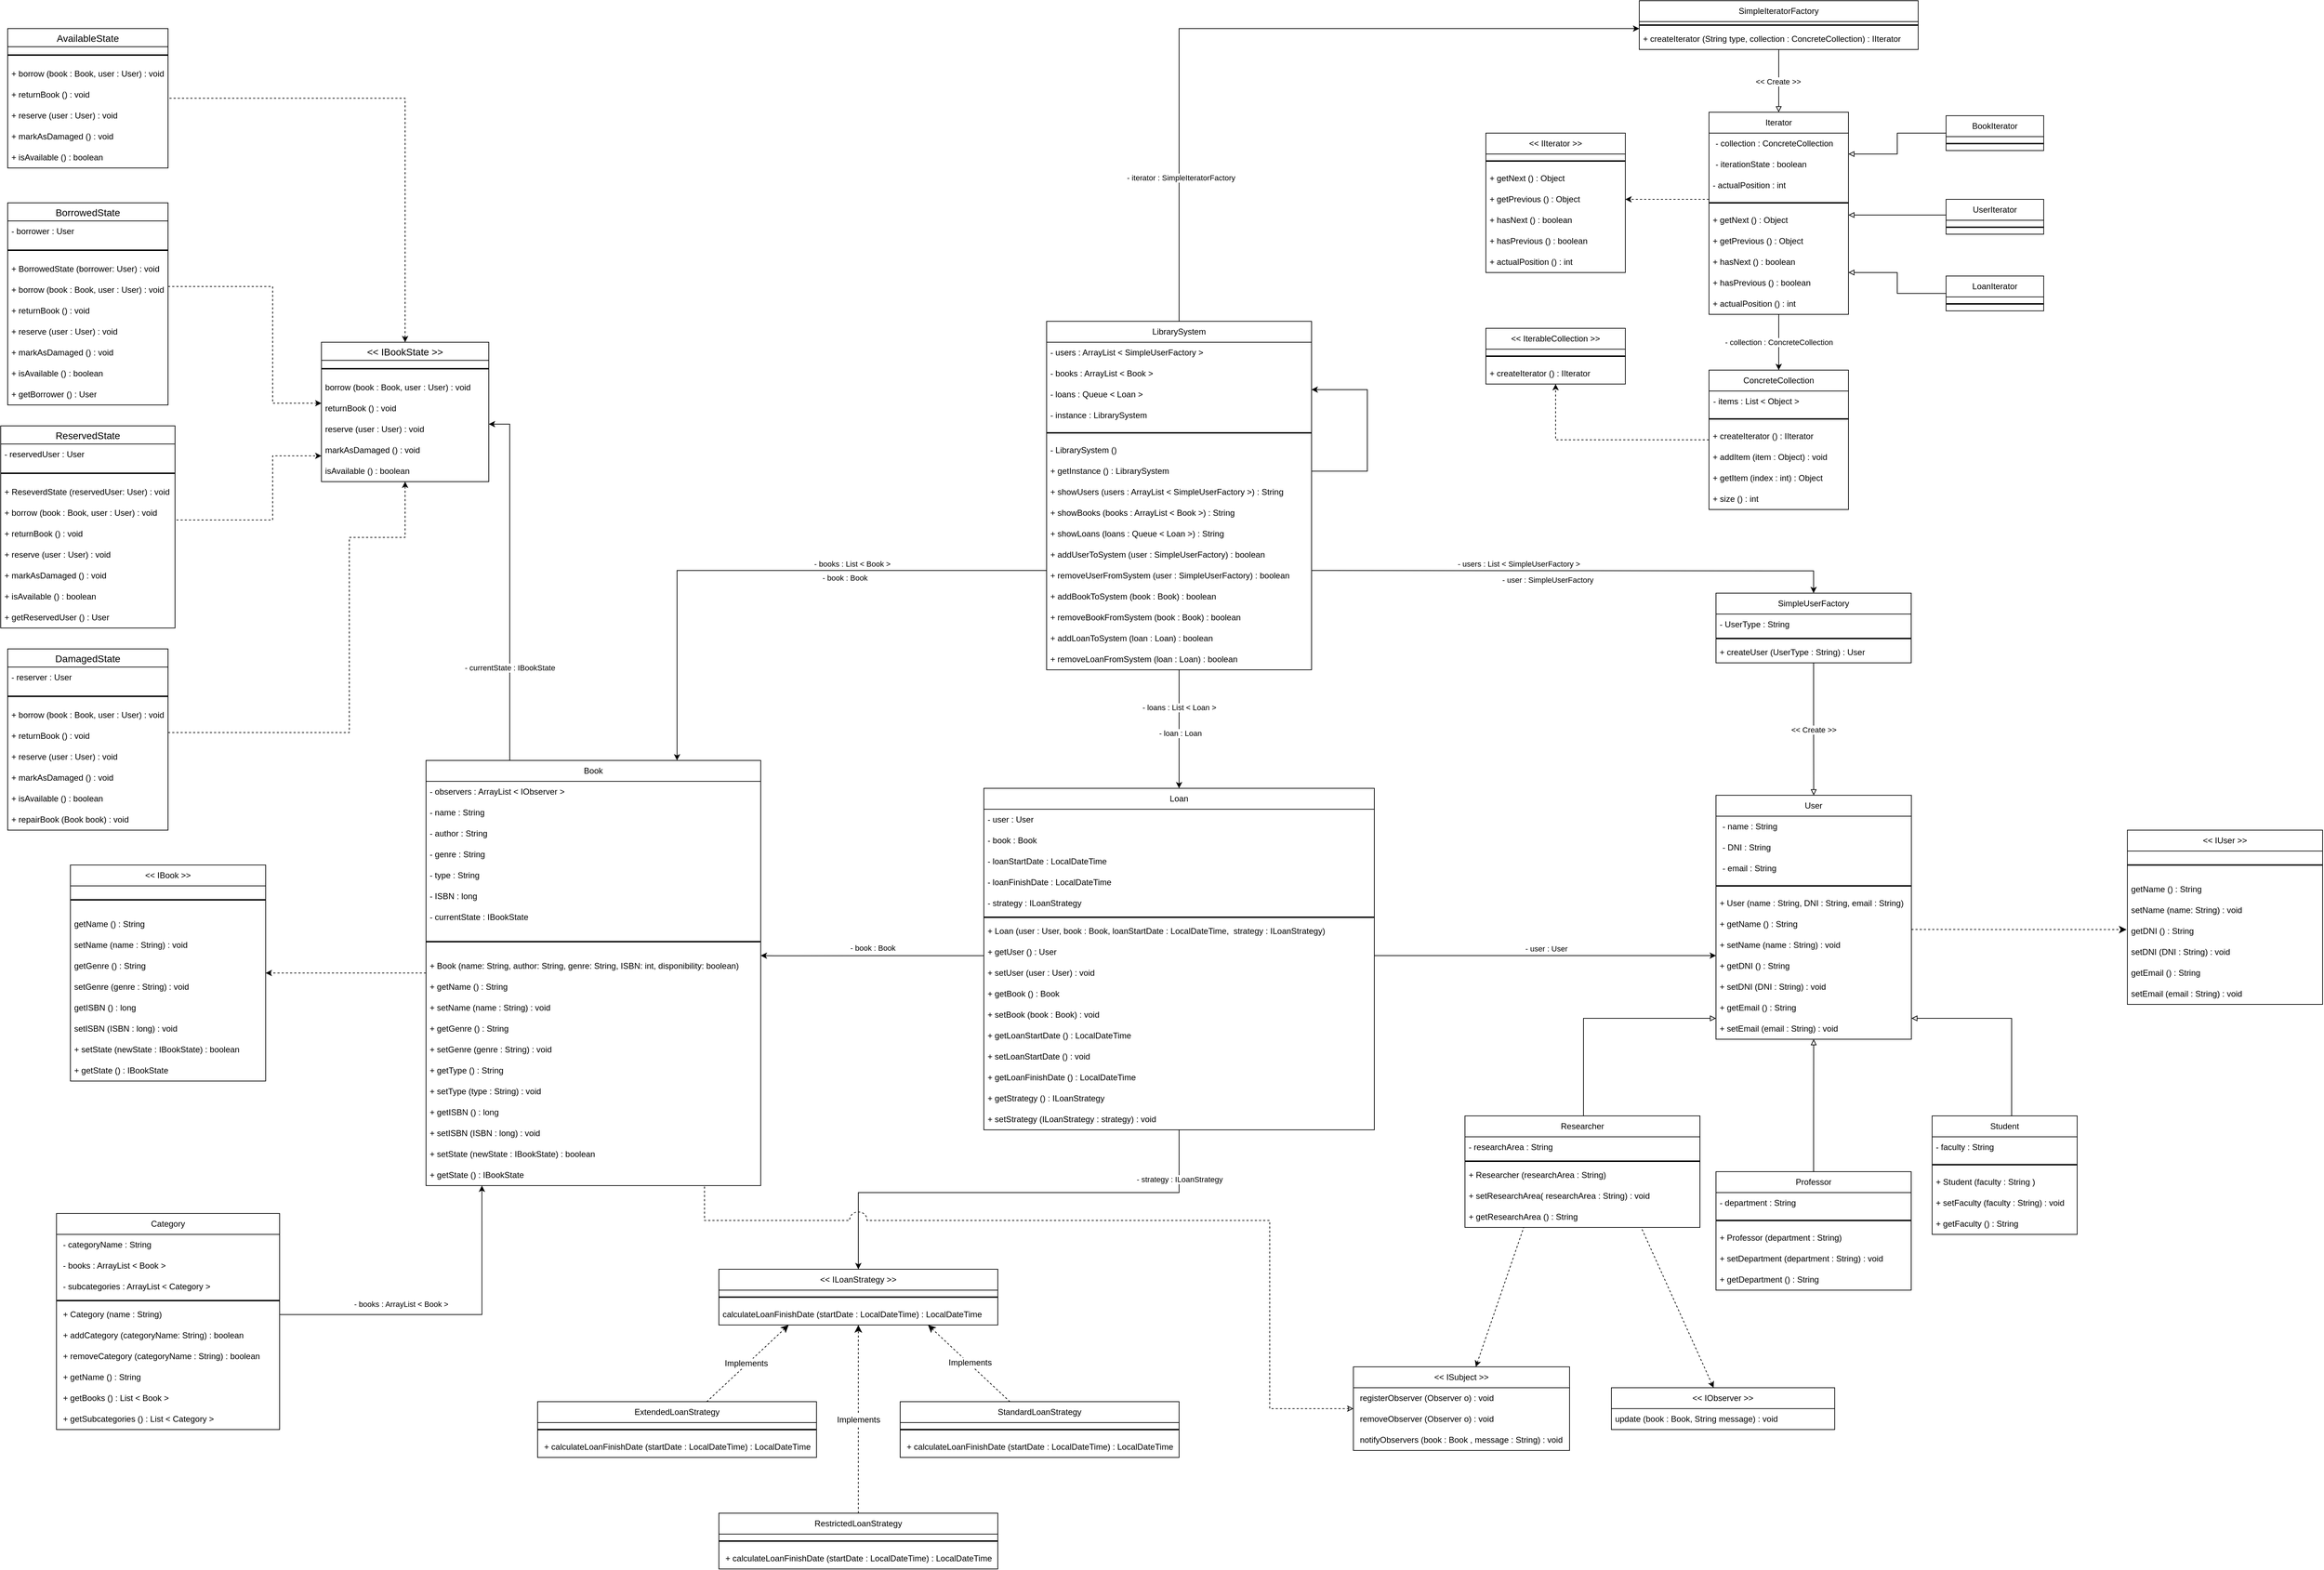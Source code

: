 <mxfile version="26.1.1">
  <diagram id="C5RBs43oDa-KdzZeNtuy" name="Page-1">
    <mxGraphModel dx="2815" dy="2875" grid="1" gridSize="10" guides="1" tooltips="1" connect="1" arrows="1" fold="1" page="1" pageScale="1" pageWidth="1200" pageHeight="1920" background="#FFFFFF" math="0" shadow="0">
      <root>
        <mxCell id="WIyWlLk6GJQsqaUBKTNV-0" />
        <mxCell id="WIyWlLk6GJQsqaUBKTNV-1" parent="WIyWlLk6GJQsqaUBKTNV-0" />
        <mxCell id="q5WZ01ZFPePv-wJeWz4b-315" style="edgeStyle=orthogonalEdgeStyle;rounded=0;orthogonalLoop=1;jettySize=auto;html=1;entryX=1;entryY=0.5;entryDx=0;entryDy=0;dashed=1;" parent="WIyWlLk6GJQsqaUBKTNV-1" source="q5WZ01ZFPePv-wJeWz4b-35" target="q5WZ01ZFPePv-wJeWz4b-300" edge="1">
          <mxGeometry relative="1" as="geometry">
            <mxPoint x="330" y="500" as="targetPoint" />
            <Array as="points">
              <mxPoint x="-190" y="505" />
              <mxPoint x="-190" y="505" />
            </Array>
          </mxGeometry>
        </mxCell>
        <mxCell id="1qEojGfef9XadqZPxh-j-86" style="edgeStyle=orthogonalEdgeStyle;rounded=0;orthogonalLoop=1;jettySize=auto;html=1;entryX=1;entryY=0.25;entryDx=0;entryDy=0;" parent="WIyWlLk6GJQsqaUBKTNV-1" source="q5WZ01ZFPePv-wJeWz4b-35" target="1qEojGfef9XadqZPxh-j-52" edge="1">
          <mxGeometry relative="1" as="geometry">
            <Array as="points">
              <mxPoint x="40" y="-282" />
            </Array>
          </mxGeometry>
        </mxCell>
        <mxCell id="1qEojGfef9XadqZPxh-j-87" value="- currentState : IBookState" style="edgeLabel;html=1;align=center;verticalAlign=middle;resizable=0;points=[];" parent="1qEojGfef9XadqZPxh-j-86" vertex="1" connectable="0">
          <mxGeometry x="-0.479" relative="1" as="geometry">
            <mxPoint as="offset" />
          </mxGeometry>
        </mxCell>
        <mxCell id="q5WZ01ZFPePv-wJeWz4b-35" value="Book" style="swimlane;fontStyle=0;childLayout=stackLayout;horizontal=1;startSize=30;horizontalStack=0;resizeParent=1;resizeParentMax=0;resizeLast=0;collapsible=1;marginBottom=0;whiteSpace=wrap;html=1;" parent="WIyWlLk6GJQsqaUBKTNV-1" vertex="1">
          <mxGeometry x="-80" y="200" width="480" height="610" as="geometry" />
        </mxCell>
        <mxCell id="1qEojGfef9XadqZPxh-j-125" value="&amp;nbsp;- observers : ArrayList &amp;lt; IObserver &amp;gt;" style="text;html=1;align=left;verticalAlign=middle;whiteSpace=wrap;rounded=0;" parent="q5WZ01ZFPePv-wJeWz4b-35" vertex="1">
          <mxGeometry y="30" width="480" height="30" as="geometry" />
        </mxCell>
        <mxCell id="q5WZ01ZFPePv-wJeWz4b-270" value="&amp;nbsp;- name : String" style="text;html=1;align=left;verticalAlign=middle;whiteSpace=wrap;rounded=0;" parent="q5WZ01ZFPePv-wJeWz4b-35" vertex="1">
          <mxGeometry y="60" width="480" height="30" as="geometry" />
        </mxCell>
        <mxCell id="q5WZ01ZFPePv-wJeWz4b-269" value="&amp;nbsp;- author : String" style="text;html=1;align=left;verticalAlign=middle;whiteSpace=wrap;rounded=0;" parent="q5WZ01ZFPePv-wJeWz4b-35" vertex="1">
          <mxGeometry y="90" width="480" height="30" as="geometry" />
        </mxCell>
        <mxCell id="q5WZ01ZFPePv-wJeWz4b-268" value="&amp;nbsp;- genre : String" style="text;html=1;align=left;verticalAlign=middle;whiteSpace=wrap;rounded=0;" parent="q5WZ01ZFPePv-wJeWz4b-35" vertex="1">
          <mxGeometry y="120" width="480" height="30" as="geometry" />
        </mxCell>
        <mxCell id="q5WZ01ZFPePv-wJeWz4b-272" value="&amp;nbsp;- type : String" style="text;html=1;align=left;verticalAlign=middle;whiteSpace=wrap;rounded=0;" parent="q5WZ01ZFPePv-wJeWz4b-35" vertex="1">
          <mxGeometry y="150" width="480" height="30" as="geometry" />
        </mxCell>
        <mxCell id="q5WZ01ZFPePv-wJeWz4b-267" value="&amp;nbsp;- ISBN : long" style="text;html=1;align=left;verticalAlign=middle;whiteSpace=wrap;rounded=0;" parent="q5WZ01ZFPePv-wJeWz4b-35" vertex="1">
          <mxGeometry y="180" width="480" height="30" as="geometry" />
        </mxCell>
        <mxCell id="1qEojGfef9XadqZPxh-j-88" value="&amp;nbsp;- currentState : IBookState" style="text;html=1;align=left;verticalAlign=middle;whiteSpace=wrap;rounded=0;" parent="q5WZ01ZFPePv-wJeWz4b-35" vertex="1">
          <mxGeometry y="210" width="480" height="30" as="geometry" />
        </mxCell>
        <mxCell id="q5WZ01ZFPePv-wJeWz4b-148" value="" style="line;strokeWidth=2;html=1;" parent="q5WZ01ZFPePv-wJeWz4b-35" vertex="1">
          <mxGeometry y="240" width="480" height="40" as="geometry" />
        </mxCell>
        <mxCell id="q5WZ01ZFPePv-wJeWz4b-150" value="&amp;nbsp;+ Book (name: String, author: String, genre: String, ISBN: int, disponibility: boolean)" style="text;html=1;align=left;verticalAlign=middle;whiteSpace=wrap;rounded=0;" parent="q5WZ01ZFPePv-wJeWz4b-35" vertex="1">
          <mxGeometry y="280" width="480" height="30" as="geometry" />
        </mxCell>
        <mxCell id="q5WZ01ZFPePv-wJeWz4b-151" value="&amp;nbsp;+ getName () : String" style="text;html=1;align=left;verticalAlign=middle;whiteSpace=wrap;rounded=0;" parent="q5WZ01ZFPePv-wJeWz4b-35" vertex="1">
          <mxGeometry y="310" width="480" height="30" as="geometry" />
        </mxCell>
        <mxCell id="q5WZ01ZFPePv-wJeWz4b-153" value="&amp;nbsp;+ setName (name : String) : void" style="text;html=1;align=left;verticalAlign=middle;whiteSpace=wrap;rounded=0;" parent="q5WZ01ZFPePv-wJeWz4b-35" vertex="1">
          <mxGeometry y="340" width="480" height="30" as="geometry" />
        </mxCell>
        <mxCell id="q5WZ01ZFPePv-wJeWz4b-152" value="&amp;nbsp;+ getGenre () : String" style="text;html=1;align=left;verticalAlign=middle;whiteSpace=wrap;rounded=0;" parent="q5WZ01ZFPePv-wJeWz4b-35" vertex="1">
          <mxGeometry y="370" width="480" height="30" as="geometry" />
        </mxCell>
        <mxCell id="q5WZ01ZFPePv-wJeWz4b-154" value="&amp;nbsp;+ setGenre (genre : String) : void" style="text;html=1;align=left;verticalAlign=middle;whiteSpace=wrap;rounded=0;" parent="q5WZ01ZFPePv-wJeWz4b-35" vertex="1">
          <mxGeometry y="400" width="480" height="30" as="geometry" />
        </mxCell>
        <mxCell id="1PzIKq73qgjTOJm5XEhF-56" value="&amp;nbsp;+ getType () : String" style="text;html=1;align=left;verticalAlign=middle;whiteSpace=wrap;rounded=0;" parent="q5WZ01ZFPePv-wJeWz4b-35" vertex="1">
          <mxGeometry y="430" width="480" height="30" as="geometry" />
        </mxCell>
        <mxCell id="1PzIKq73qgjTOJm5XEhF-55" value="&amp;nbsp;+ setType (type : String) : void" style="text;html=1;align=left;verticalAlign=middle;whiteSpace=wrap;rounded=0;" parent="q5WZ01ZFPePv-wJeWz4b-35" vertex="1">
          <mxGeometry y="460" width="480" height="30" as="geometry" />
        </mxCell>
        <mxCell id="q5WZ01ZFPePv-wJeWz4b-155" value="&amp;nbsp;+ getISBN () : long" style="text;html=1;align=left;verticalAlign=middle;whiteSpace=wrap;rounded=0;" parent="q5WZ01ZFPePv-wJeWz4b-35" vertex="1">
          <mxGeometry y="490" width="480" height="30" as="geometry" />
        </mxCell>
        <mxCell id="q5WZ01ZFPePv-wJeWz4b-149" value="&amp;nbsp;+ setISBN (ISBN : long) : void" style="text;html=1;align=left;verticalAlign=middle;whiteSpace=wrap;rounded=0;" parent="q5WZ01ZFPePv-wJeWz4b-35" vertex="1">
          <mxGeometry y="520" width="480" height="30" as="geometry" />
        </mxCell>
        <mxCell id="1qEojGfef9XadqZPxh-j-96" value="&amp;nbsp;+ setState (newState : IBookState) : boolean" style="text;html=1;align=left;verticalAlign=middle;whiteSpace=wrap;rounded=0;" parent="q5WZ01ZFPePv-wJeWz4b-35" vertex="1">
          <mxGeometry y="550" width="480" height="30" as="geometry" />
        </mxCell>
        <mxCell id="1qEojGfef9XadqZPxh-j-97" value="&amp;nbsp;+ getState () : IBookState" style="text;html=1;align=left;verticalAlign=middle;whiteSpace=wrap;rounded=0;" parent="q5WZ01ZFPePv-wJeWz4b-35" vertex="1">
          <mxGeometry y="580" width="480" height="30" as="geometry" />
        </mxCell>
        <mxCell id="q5WZ01ZFPePv-wJeWz4b-52" value="&amp;lt;&amp;lt; IUser &amp;gt;&amp;gt;" style="swimlane;fontStyle=0;childLayout=stackLayout;horizontal=1;startSize=30;horizontalStack=0;resizeParent=1;resizeParentMax=0;resizeLast=0;collapsible=1;marginBottom=0;whiteSpace=wrap;html=1;" parent="WIyWlLk6GJQsqaUBKTNV-1" vertex="1">
          <mxGeometry x="2360" y="300" width="280" height="250" as="geometry">
            <mxRectangle x="960" y="240" width="70" height="30" as="alternateBounds" />
          </mxGeometry>
        </mxCell>
        <mxCell id="q5WZ01ZFPePv-wJeWz4b-169" value="" style="line;strokeWidth=2;html=1;" parent="q5WZ01ZFPePv-wJeWz4b-52" vertex="1">
          <mxGeometry y="30" width="280" height="40" as="geometry" />
        </mxCell>
        <mxCell id="q5WZ01ZFPePv-wJeWz4b-130" value="&amp;nbsp;getName () : String" style="text;html=1;align=left;verticalAlign=middle;whiteSpace=wrap;rounded=0;" parent="q5WZ01ZFPePv-wJeWz4b-52" vertex="1">
          <mxGeometry y="70" width="280" height="30" as="geometry" />
        </mxCell>
        <mxCell id="q5WZ01ZFPePv-wJeWz4b-131" value="&amp;nbsp;setName (name: String) : void" style="text;html=1;align=left;verticalAlign=middle;whiteSpace=wrap;rounded=0;" parent="q5WZ01ZFPePv-wJeWz4b-52" vertex="1">
          <mxGeometry y="100" width="280" height="30" as="geometry" />
        </mxCell>
        <mxCell id="q5WZ01ZFPePv-wJeWz4b-132" value="&amp;nbsp;getDNI () : String" style="text;html=1;align=left;verticalAlign=middle;whiteSpace=wrap;rounded=0;" parent="q5WZ01ZFPePv-wJeWz4b-52" vertex="1">
          <mxGeometry y="130" width="280" height="30" as="geometry" />
        </mxCell>
        <mxCell id="q5WZ01ZFPePv-wJeWz4b-134" value="&amp;nbsp;setDNI (DNI : String) : void" style="text;html=1;align=left;verticalAlign=middle;whiteSpace=wrap;rounded=0;" parent="q5WZ01ZFPePv-wJeWz4b-52" vertex="1">
          <mxGeometry y="160" width="280" height="30" as="geometry" />
        </mxCell>
        <mxCell id="q5WZ01ZFPePv-wJeWz4b-133" value="&amp;nbsp;getEmail () : String" style="text;html=1;align=left;verticalAlign=middle;whiteSpace=wrap;rounded=0;" parent="q5WZ01ZFPePv-wJeWz4b-52" vertex="1">
          <mxGeometry y="190" width="280" height="30" as="geometry" />
        </mxCell>
        <mxCell id="q5WZ01ZFPePv-wJeWz4b-135" value="&amp;nbsp;setEmail (email : String) : void" style="text;html=1;align=left;verticalAlign=middle;whiteSpace=wrap;rounded=0;" parent="q5WZ01ZFPePv-wJeWz4b-52" vertex="1">
          <mxGeometry y="220" width="280" height="30" as="geometry" />
        </mxCell>
        <mxCell id="q5WZ01ZFPePv-wJeWz4b-162" style="edgeStyle=orthogonalEdgeStyle;rounded=0;orthogonalLoop=1;jettySize=auto;html=1;exitX=1;exitY=0.25;exitDx=0;exitDy=0;entryX=0.5;entryY=0;entryDx=0;entryDy=0;" parent="WIyWlLk6GJQsqaUBKTNV-1" target="q5WZ01ZFPePv-wJeWz4b-274" edge="1">
          <mxGeometry relative="1" as="geometry">
            <mxPoint x="1700" y="40" as="targetPoint" />
            <mxPoint x="1190" y="-72.5" as="sourcePoint" />
          </mxGeometry>
        </mxCell>
        <mxCell id="q5WZ01ZFPePv-wJeWz4b-175" value="- users : List &amp;lt; SimpleUserFactory &amp;gt;" style="edgeLabel;html=1;align=center;verticalAlign=middle;resizable=0;points=[];" parent="q5WZ01ZFPePv-wJeWz4b-162" vertex="1" connectable="0">
          <mxGeometry x="-0.306" relative="1" as="geometry">
            <mxPoint x="36" y="-10" as="offset" />
          </mxGeometry>
        </mxCell>
        <mxCell id="1PzIKq73qgjTOJm5XEhF-64" value="&amp;nbsp;- user : SimpleUserFactory" style="edgeLabel;html=1;align=center;verticalAlign=middle;resizable=0;points=[];" parent="q5WZ01ZFPePv-wJeWz4b-162" vertex="1" connectable="0">
          <mxGeometry x="-0.819" y="1" relative="1" as="geometry">
            <mxPoint x="269" y="14" as="offset" />
          </mxGeometry>
        </mxCell>
        <mxCell id="q5WZ01ZFPePv-wJeWz4b-163" style="edgeStyle=orthogonalEdgeStyle;rounded=0;orthogonalLoop=1;jettySize=auto;html=1;entryX=0.75;entryY=0;entryDx=0;entryDy=0;exitX=0;exitY=0.25;exitDx=0;exitDy=0;" parent="WIyWlLk6GJQsqaUBKTNV-1" target="q5WZ01ZFPePv-wJeWz4b-35" edge="1">
          <mxGeometry relative="1" as="geometry">
            <mxPoint x="810" y="-72.5" as="sourcePoint" />
            <Array as="points">
              <mxPoint x="280" y="-72" />
            </Array>
          </mxGeometry>
        </mxCell>
        <mxCell id="q5WZ01ZFPePv-wJeWz4b-176" value="- books : List &amp;lt; Book &amp;gt;" style="edgeLabel;html=1;align=center;verticalAlign=middle;resizable=0;points=[];" parent="q5WZ01ZFPePv-wJeWz4b-163" vertex="1" connectable="0">
          <mxGeometry x="-0.191" y="-1" relative="1" as="geometry">
            <mxPoint x="45" y="-9" as="offset" />
          </mxGeometry>
        </mxCell>
        <mxCell id="1PzIKq73qgjTOJm5XEhF-65" value="&amp;nbsp;- book : Book" style="edgeLabel;html=1;align=center;verticalAlign=middle;resizable=0;points=[];" parent="q5WZ01ZFPePv-wJeWz4b-163" vertex="1" connectable="0">
          <mxGeometry x="-0.314" relative="1" as="geometry">
            <mxPoint x="-16" y="10" as="offset" />
          </mxGeometry>
        </mxCell>
        <mxCell id="Pcc3i5cS4wQo6tpC9HV4-86" style="edgeStyle=orthogonalEdgeStyle;rounded=0;orthogonalLoop=1;jettySize=auto;html=1;entryX=0;entryY=0;entryDx=0;entryDy=0;" parent="WIyWlLk6GJQsqaUBKTNV-1" source="q5WZ01ZFPePv-wJeWz4b-77" target="Pcc3i5cS4wQo6tpC9HV4-42" edge="1">
          <mxGeometry relative="1" as="geometry">
            <Array as="points">
              <mxPoint x="1000" y="-850" />
            </Array>
          </mxGeometry>
        </mxCell>
        <mxCell id="Pcc3i5cS4wQo6tpC9HV4-88" value="&amp;nbsp;- iterator : SimpleIteratorFactory" style="edgeLabel;html=1;align=center;verticalAlign=middle;resizable=0;points=[];" parent="Pcc3i5cS4wQo6tpC9HV4-86" vertex="1" connectable="0">
          <mxGeometry x="-0.618" y="-1" relative="1" as="geometry">
            <mxPoint as="offset" />
          </mxGeometry>
        </mxCell>
        <mxCell id="q5WZ01ZFPePv-wJeWz4b-77" value="LibrarySystem" style="swimlane;fontStyle=0;childLayout=stackLayout;horizontal=1;startSize=30;horizontalStack=0;resizeParent=1;resizeParentMax=0;resizeLast=0;collapsible=1;marginBottom=0;whiteSpace=wrap;html=1;" parent="WIyWlLk6GJQsqaUBKTNV-1" vertex="1">
          <mxGeometry x="810" y="-430" width="380" height="500" as="geometry" />
        </mxCell>
        <mxCell id="q5WZ01ZFPePv-wJeWz4b-172" value="&amp;nbsp;- users : ArrayList &amp;lt; SimpleUserFactory &amp;gt;" style="text;html=1;align=left;verticalAlign=middle;whiteSpace=wrap;rounded=0;" parent="q5WZ01ZFPePv-wJeWz4b-77" vertex="1">
          <mxGeometry y="30" width="380" height="30" as="geometry" />
        </mxCell>
        <mxCell id="q5WZ01ZFPePv-wJeWz4b-170" value="&amp;nbsp;- books : ArrayList &amp;lt; Book &amp;gt;&amp;nbsp;" style="text;html=1;align=left;verticalAlign=middle;whiteSpace=wrap;rounded=0;" parent="q5WZ01ZFPePv-wJeWz4b-77" vertex="1">
          <mxGeometry y="60" width="380" height="30" as="geometry" />
        </mxCell>
        <mxCell id="q5WZ01ZFPePv-wJeWz4b-256" value="&amp;nbsp;- loans : Queue &amp;lt; Loan &amp;gt;" style="text;html=1;align=left;verticalAlign=middle;whiteSpace=wrap;rounded=0;" parent="q5WZ01ZFPePv-wJeWz4b-77" vertex="1">
          <mxGeometry y="90" width="380" height="30" as="geometry" />
        </mxCell>
        <mxCell id="q5WZ01ZFPePv-wJeWz4b-168" value="&amp;nbsp;- instance : LibrarySystem" style="text;html=1;align=left;verticalAlign=middle;resizable=0;points=[];autosize=1;strokeColor=none;fillColor=none;" parent="q5WZ01ZFPePv-wJeWz4b-77" vertex="1">
          <mxGeometry y="120" width="380" height="30" as="geometry" />
        </mxCell>
        <mxCell id="q5WZ01ZFPePv-wJeWz4b-128" value="" style="line;strokeWidth=2;html=1;" parent="q5WZ01ZFPePv-wJeWz4b-77" vertex="1">
          <mxGeometry y="150" width="380" height="20" as="geometry" />
        </mxCell>
        <mxCell id="q5WZ01ZFPePv-wJeWz4b-173" value="&amp;nbsp;- LibrarySystem ()" style="text;html=1;align=left;verticalAlign=middle;whiteSpace=wrap;rounded=0;" parent="q5WZ01ZFPePv-wJeWz4b-77" vertex="1">
          <mxGeometry y="170" width="380" height="30" as="geometry" />
        </mxCell>
        <mxCell id="q5WZ01ZFPePv-wJeWz4b-171" value="&amp;nbsp;+ getInstance () : LibrarySystem" style="text;html=1;align=left;verticalAlign=middle;whiteSpace=wrap;rounded=0;" parent="q5WZ01ZFPePv-wJeWz4b-77" vertex="1">
          <mxGeometry y="200" width="380" height="30" as="geometry" />
        </mxCell>
        <mxCell id="1PzIKq73qgjTOJm5XEhF-63" value="&amp;nbsp;+ showUsers (users : ArrayList &amp;lt; SimpleUserFactory &amp;gt;) : String" style="text;html=1;align=left;verticalAlign=middle;whiteSpace=wrap;rounded=0;" parent="q5WZ01ZFPePv-wJeWz4b-77" vertex="1">
          <mxGeometry y="230" width="380" height="30" as="geometry" />
        </mxCell>
        <mxCell id="1PzIKq73qgjTOJm5XEhF-62" value="&amp;nbsp;+ showBooks (books : ArrayList &amp;lt; Book &amp;gt;) : String" style="text;html=1;align=left;verticalAlign=middle;whiteSpace=wrap;rounded=0;" parent="q5WZ01ZFPePv-wJeWz4b-77" vertex="1">
          <mxGeometry y="260" width="380" height="30" as="geometry" />
        </mxCell>
        <mxCell id="1PzIKq73qgjTOJm5XEhF-59" value="&amp;nbsp;+ showLoans (loans : Queue &amp;lt; Loan &amp;gt;) : String" style="text;html=1;align=left;verticalAlign=middle;whiteSpace=wrap;rounded=0;" parent="q5WZ01ZFPePv-wJeWz4b-77" vertex="1">
          <mxGeometry y="290" width="380" height="30" as="geometry" />
        </mxCell>
        <mxCell id="1PzIKq73qgjTOJm5XEhF-71" value="&amp;nbsp;+ addUserToSystem (user : SimpleUserFactory) : boolean" style="text;html=1;align=left;verticalAlign=middle;whiteSpace=wrap;rounded=0;" parent="q5WZ01ZFPePv-wJeWz4b-77" vertex="1">
          <mxGeometry y="320" width="380" height="30" as="geometry" />
        </mxCell>
        <mxCell id="1PzIKq73qgjTOJm5XEhF-70" value="&amp;nbsp;+ removeUserFromSystem (user : SimpleUserFactory) : boolean" style="text;html=1;align=left;verticalAlign=middle;whiteSpace=wrap;rounded=0;" parent="q5WZ01ZFPePv-wJeWz4b-77" vertex="1">
          <mxGeometry y="350" width="380" height="30" as="geometry" />
        </mxCell>
        <mxCell id="1PzIKq73qgjTOJm5XEhF-61" value="&amp;nbsp;+ addBookToSystem (book : Book) : boolean" style="text;html=1;align=left;verticalAlign=middle;whiteSpace=wrap;rounded=0;" parent="q5WZ01ZFPePv-wJeWz4b-77" vertex="1">
          <mxGeometry y="380" width="380" height="30" as="geometry" />
        </mxCell>
        <mxCell id="1PzIKq73qgjTOJm5XEhF-69" value="&amp;nbsp;+ removeBookFromSystem (book : Book) : boolean" style="text;html=1;align=left;verticalAlign=middle;whiteSpace=wrap;rounded=0;" parent="q5WZ01ZFPePv-wJeWz4b-77" vertex="1">
          <mxGeometry y="410" width="380" height="30" as="geometry" />
        </mxCell>
        <mxCell id="1PzIKq73qgjTOJm5XEhF-58" value="&amp;nbsp;+ addLoanToSystem (loan : Loan) : boolean" style="text;html=1;align=left;verticalAlign=middle;whiteSpace=wrap;rounded=0;" parent="q5WZ01ZFPePv-wJeWz4b-77" vertex="1">
          <mxGeometry y="440" width="380" height="30" as="geometry" />
        </mxCell>
        <mxCell id="1PzIKq73qgjTOJm5XEhF-68" value="&amp;nbsp;+ removeLoanFromSystem (loan : Loan) : boolean" style="text;html=1;align=left;verticalAlign=middle;whiteSpace=wrap;rounded=0;" parent="q5WZ01ZFPePv-wJeWz4b-77" vertex="1">
          <mxGeometry y="470" width="380" height="30" as="geometry" />
        </mxCell>
        <mxCell id="ES9eZ2CtHnaTo8-Zgyl--3" style="edgeStyle=orthogonalEdgeStyle;rounded=0;orthogonalLoop=1;jettySize=auto;html=1;entryX=1;entryY=0.25;entryDx=0;entryDy=0;exitX=1;exitY=0.5;exitDx=0;exitDy=0;" edge="1" parent="q5WZ01ZFPePv-wJeWz4b-77" source="q5WZ01ZFPePv-wJeWz4b-171" target="q5WZ01ZFPePv-wJeWz4b-256">
          <mxGeometry relative="1" as="geometry">
            <mxPoint x="530" y="120" as="targetPoint" />
            <Array as="points">
              <mxPoint x="460" y="215" />
              <mxPoint x="460" y="98" />
              <mxPoint x="380" y="98" />
            </Array>
          </mxGeometry>
        </mxCell>
        <mxCell id="1PzIKq73qgjTOJm5XEhF-51" style="edgeStyle=orthogonalEdgeStyle;rounded=0;orthogonalLoop=1;jettySize=auto;html=1;entryX=1;entryY=0;entryDx=0;entryDy=0;exitX=-0.001;exitY=0.672;exitDx=0;exitDy=0;exitPerimeter=0;" parent="WIyWlLk6GJQsqaUBKTNV-1" source="q5WZ01ZFPePv-wJeWz4b-228" target="q5WZ01ZFPePv-wJeWz4b-150" edge="1">
          <mxGeometry relative="1" as="geometry">
            <mxPoint x="520" y="480" as="targetPoint" />
            <Array as="points">
              <mxPoint x="420" y="480" />
            </Array>
            <mxPoint x="710" y="480" as="sourcePoint" />
          </mxGeometry>
        </mxCell>
        <mxCell id="1PzIKq73qgjTOJm5XEhF-52" value="&amp;nbsp;- book : Book" style="edgeLabel;html=1;align=center;verticalAlign=middle;resizable=0;points=[];" parent="1PzIKq73qgjTOJm5XEhF-51" vertex="1" connectable="0">
          <mxGeometry x="0.005" y="-1" relative="1" as="geometry">
            <mxPoint y="-10" as="offset" />
          </mxGeometry>
        </mxCell>
        <mxCell id="1PzIKq73qgjTOJm5XEhF-53" style="edgeStyle=orthogonalEdgeStyle;rounded=0;orthogonalLoop=1;jettySize=auto;html=1;entryX=0;entryY=0;entryDx=0;entryDy=0;" parent="WIyWlLk6GJQsqaUBKTNV-1" source="q5WZ01ZFPePv-wJeWz4b-88" target="q5WZ01ZFPePv-wJeWz4b-192" edge="1">
          <mxGeometry relative="1" as="geometry">
            <Array as="points">
              <mxPoint x="1330" y="480" />
              <mxPoint x="1330" y="480" />
            </Array>
          </mxGeometry>
        </mxCell>
        <mxCell id="1PzIKq73qgjTOJm5XEhF-54" value="&amp;nbsp;- user : User" style="edgeLabel;html=1;align=center;verticalAlign=middle;resizable=0;points=[];" parent="1PzIKq73qgjTOJm5XEhF-53" vertex="1" connectable="0">
          <mxGeometry x="-0.002" y="2" relative="1" as="geometry">
            <mxPoint y="-8" as="offset" />
          </mxGeometry>
        </mxCell>
        <mxCell id="q5WZ01ZFPePv-wJeWz4b-88" value="Loan" style="swimlane;fontStyle=0;childLayout=stackLayout;horizontal=1;startSize=30;horizontalStack=0;resizeParent=1;resizeParentMax=0;resizeLast=0;collapsible=1;marginBottom=0;whiteSpace=wrap;html=1;" parent="WIyWlLk6GJQsqaUBKTNV-1" vertex="1">
          <mxGeometry x="720" y="240" width="560" height="490" as="geometry" />
        </mxCell>
        <mxCell id="q5WZ01ZFPePv-wJeWz4b-223" value="&amp;nbsp;- user : User" style="text;html=1;align=left;verticalAlign=middle;whiteSpace=wrap;rounded=0;" parent="q5WZ01ZFPePv-wJeWz4b-88" vertex="1">
          <mxGeometry y="30" width="560" height="30" as="geometry" />
        </mxCell>
        <mxCell id="q5WZ01ZFPePv-wJeWz4b-222" value="&amp;nbsp;- book : Book" style="text;html=1;align=left;verticalAlign=middle;whiteSpace=wrap;rounded=0;" parent="q5WZ01ZFPePv-wJeWz4b-88" vertex="1">
          <mxGeometry y="60" width="560" height="30" as="geometry" />
        </mxCell>
        <mxCell id="q5WZ01ZFPePv-wJeWz4b-218" value="&amp;nbsp;- loanStartDate : LocalDateTime" style="text;html=1;align=left;verticalAlign=middle;whiteSpace=wrap;rounded=0;" parent="q5WZ01ZFPePv-wJeWz4b-88" vertex="1">
          <mxGeometry y="90" width="560" height="30" as="geometry" />
        </mxCell>
        <mxCell id="q5WZ01ZFPePv-wJeWz4b-217" value="&amp;nbsp;- loanFinishDate : LocalDateTime" style="text;html=1;align=left;verticalAlign=middle;whiteSpace=wrap;rounded=0;" parent="q5WZ01ZFPePv-wJeWz4b-88" vertex="1">
          <mxGeometry y="120" width="560" height="30" as="geometry" />
        </mxCell>
        <mxCell id="1PzIKq73qgjTOJm5XEhF-22" value="&amp;nbsp;- strategy : ILoanStrategy" style="text;html=1;align=left;verticalAlign=middle;whiteSpace=wrap;rounded=0;" parent="q5WZ01ZFPePv-wJeWz4b-88" vertex="1">
          <mxGeometry y="150" width="560" height="30" as="geometry" />
        </mxCell>
        <mxCell id="q5WZ01ZFPePv-wJeWz4b-225" value="" style="line;strokeWidth=2;html=1;" parent="q5WZ01ZFPePv-wJeWz4b-88" vertex="1">
          <mxGeometry y="180" width="560" height="10" as="geometry" />
        </mxCell>
        <mxCell id="1PzIKq73qgjTOJm5XEhF-67" value="&amp;nbsp;+ Loan (user : User, book : Book, loanStartDate : LocalDateTime,&amp;nbsp; strategy : ILoanStrategy)" style="text;html=1;align=left;verticalAlign=middle;whiteSpace=wrap;rounded=0;" parent="q5WZ01ZFPePv-wJeWz4b-88" vertex="1">
          <mxGeometry y="190" width="560" height="30" as="geometry" />
        </mxCell>
        <mxCell id="q5WZ01ZFPePv-wJeWz4b-228" value="&amp;nbsp;+ getUser () : User" style="text;html=1;align=left;verticalAlign=middle;whiteSpace=wrap;rounded=0;" parent="q5WZ01ZFPePv-wJeWz4b-88" vertex="1">
          <mxGeometry y="220" width="560" height="30" as="geometry" />
        </mxCell>
        <mxCell id="q5WZ01ZFPePv-wJeWz4b-226" value="&amp;nbsp;+ setUser (user : User) : void" style="text;html=1;align=left;verticalAlign=middle;whiteSpace=wrap;rounded=0;" parent="q5WZ01ZFPePv-wJeWz4b-88" vertex="1">
          <mxGeometry y="250" width="560" height="30" as="geometry" />
        </mxCell>
        <mxCell id="q5WZ01ZFPePv-wJeWz4b-227" value="&amp;nbsp;+ getBook () : Book" style="text;html=1;align=left;verticalAlign=middle;whiteSpace=wrap;rounded=0;" parent="q5WZ01ZFPePv-wJeWz4b-88" vertex="1">
          <mxGeometry y="280" width="560" height="30" as="geometry" />
        </mxCell>
        <mxCell id="q5WZ01ZFPePv-wJeWz4b-229" value="&amp;nbsp;+ setBook (book : Book) : void" style="text;html=1;align=left;verticalAlign=middle;whiteSpace=wrap;rounded=0;" parent="q5WZ01ZFPePv-wJeWz4b-88" vertex="1">
          <mxGeometry y="310" width="560" height="30" as="geometry" />
        </mxCell>
        <mxCell id="q5WZ01ZFPePv-wJeWz4b-232" value="&amp;nbsp;+ getLoanStartDate () : LocalDateTime" style="text;html=1;align=left;verticalAlign=middle;whiteSpace=wrap;rounded=0;" parent="q5WZ01ZFPePv-wJeWz4b-88" vertex="1">
          <mxGeometry y="340" width="560" height="30" as="geometry" />
        </mxCell>
        <mxCell id="q5WZ01ZFPePv-wJeWz4b-233" value="&amp;nbsp;+ setLoanStartDate () : void" style="text;html=1;align=left;verticalAlign=middle;whiteSpace=wrap;rounded=0;" parent="q5WZ01ZFPePv-wJeWz4b-88" vertex="1">
          <mxGeometry y="370" width="560" height="30" as="geometry" />
        </mxCell>
        <mxCell id="1qEojGfef9XadqZPxh-j-132" value="&amp;nbsp;+ getLoanFinishDate () : LocalDateTime" style="text;html=1;align=left;verticalAlign=middle;whiteSpace=wrap;rounded=0;" parent="q5WZ01ZFPePv-wJeWz4b-88" vertex="1">
          <mxGeometry y="400" width="560" height="30" as="geometry" />
        </mxCell>
        <mxCell id="1qEojGfef9XadqZPxh-j-131" value="&amp;nbsp;+ getStrategy () : ILoanStrategy" style="text;html=1;align=left;verticalAlign=middle;whiteSpace=wrap;rounded=0;" parent="q5WZ01ZFPePv-wJeWz4b-88" vertex="1">
          <mxGeometry y="430" width="560" height="30" as="geometry" />
        </mxCell>
        <mxCell id="1qEojGfef9XadqZPxh-j-130" value="&amp;nbsp;+ setStrategy (ILoanStrategy : strategy) : void" style="text;html=1;align=left;verticalAlign=middle;whiteSpace=wrap;rounded=0;" parent="q5WZ01ZFPePv-wJeWz4b-88" vertex="1">
          <mxGeometry y="460" width="560" height="30" as="geometry" />
        </mxCell>
        <mxCell id="1PzIKq73qgjTOJm5XEhF-39" style="rounded=0;orthogonalLoop=1;jettySize=auto;html=1;dashed=1;endArrow=none;startFill=1;startArrow=classic;entryX=0.25;entryY=1;entryDx=0;entryDy=0;" parent="WIyWlLk6GJQsqaUBKTNV-1" source="q5WZ01ZFPePv-wJeWz4b-203" target="1PzIKq73qgjTOJm5XEhF-33" edge="1">
          <mxGeometry relative="1" as="geometry">
            <mxPoint x="1550" y="1020" as="targetPoint" />
          </mxGeometry>
        </mxCell>
        <mxCell id="q5WZ01ZFPePv-wJeWz4b-237" style="edgeStyle=orthogonalEdgeStyle;rounded=0;orthogonalLoop=1;jettySize=auto;html=1;entryX=0.5;entryY=0;entryDx=0;entryDy=0;exitX=0.5;exitY=1;exitDx=0;exitDy=0;" parent="WIyWlLk6GJQsqaUBKTNV-1" source="1PzIKq73qgjTOJm5XEhF-68" target="q5WZ01ZFPePv-wJeWz4b-88" edge="1">
          <mxGeometry relative="1" as="geometry">
            <mxPoint x="1000" y="70" as="sourcePoint" />
          </mxGeometry>
        </mxCell>
        <mxCell id="q5WZ01ZFPePv-wJeWz4b-239" value="- loans : List &amp;lt; Loan &amp;gt;" style="edgeLabel;html=1;align=center;verticalAlign=middle;resizable=0;points=[];" parent="q5WZ01ZFPePv-wJeWz4b-237" vertex="1" connectable="0">
          <mxGeometry x="-0.124" relative="1" as="geometry">
            <mxPoint y="-21" as="offset" />
          </mxGeometry>
        </mxCell>
        <mxCell id="1PzIKq73qgjTOJm5XEhF-66" value="&amp;nbsp;- loan : Loan" style="edgeLabel;html=1;align=center;verticalAlign=middle;resizable=0;points=[];" parent="q5WZ01ZFPePv-wJeWz4b-237" vertex="1" connectable="0">
          <mxGeometry x="-0.245" y="1" relative="1" as="geometry">
            <mxPoint x="-1" y="27" as="offset" />
          </mxGeometry>
        </mxCell>
        <mxCell id="q5WZ01ZFPePv-wJeWz4b-300" value="&amp;lt;&amp;lt; IBook &amp;gt;&amp;gt;" style="swimlane;fontStyle=0;childLayout=stackLayout;horizontal=1;startSize=30;horizontalStack=0;resizeParent=1;resizeParentMax=0;resizeLast=0;collapsible=1;marginBottom=0;whiteSpace=wrap;html=1;" parent="WIyWlLk6GJQsqaUBKTNV-1" vertex="1">
          <mxGeometry x="-590" y="350" width="280" height="310" as="geometry" />
        </mxCell>
        <mxCell id="q5WZ01ZFPePv-wJeWz4b-304" value="" style="line;strokeWidth=2;html=1;" parent="q5WZ01ZFPePv-wJeWz4b-300" vertex="1">
          <mxGeometry y="30" width="280" height="40" as="geometry" />
        </mxCell>
        <mxCell id="q5WZ01ZFPePv-wJeWz4b-306" value="&amp;nbsp;getName () : String" style="text;html=1;align=left;verticalAlign=middle;whiteSpace=wrap;rounded=0;" parent="q5WZ01ZFPePv-wJeWz4b-300" vertex="1">
          <mxGeometry y="70" width="280" height="30" as="geometry" />
        </mxCell>
        <mxCell id="q5WZ01ZFPePv-wJeWz4b-305" value="&amp;nbsp;setName (name : String) : void" style="text;html=1;align=left;verticalAlign=middle;whiteSpace=wrap;rounded=0;" parent="q5WZ01ZFPePv-wJeWz4b-300" vertex="1">
          <mxGeometry y="100" width="280" height="30" as="geometry" />
        </mxCell>
        <mxCell id="q5WZ01ZFPePv-wJeWz4b-307" value="&amp;nbsp;getGenre () : String" style="text;html=1;align=left;verticalAlign=middle;whiteSpace=wrap;rounded=0;" parent="q5WZ01ZFPePv-wJeWz4b-300" vertex="1">
          <mxGeometry y="130" width="280" height="30" as="geometry" />
        </mxCell>
        <mxCell id="q5WZ01ZFPePv-wJeWz4b-308" value="&amp;nbsp;setGenre (genre : String) : void" style="text;html=1;align=left;verticalAlign=middle;whiteSpace=wrap;rounded=0;" parent="q5WZ01ZFPePv-wJeWz4b-300" vertex="1">
          <mxGeometry y="160" width="280" height="30" as="geometry" />
        </mxCell>
        <mxCell id="q5WZ01ZFPePv-wJeWz4b-312" value="&amp;nbsp;getISBN () : long" style="text;html=1;align=left;verticalAlign=middle;whiteSpace=wrap;rounded=0;" parent="q5WZ01ZFPePv-wJeWz4b-300" vertex="1">
          <mxGeometry y="190" width="280" height="30" as="geometry" />
        </mxCell>
        <mxCell id="q5WZ01ZFPePv-wJeWz4b-311" value="&amp;nbsp;setISBN (ISBN : long) : void" style="text;html=1;align=left;verticalAlign=middle;whiteSpace=wrap;rounded=0;" parent="q5WZ01ZFPePv-wJeWz4b-300" vertex="1">
          <mxGeometry y="220" width="280" height="30" as="geometry" />
        </mxCell>
        <mxCell id="1qEojGfef9XadqZPxh-j-101" value="&amp;nbsp;+ setState (newState : IBookState) : boolean" style="text;html=1;align=left;verticalAlign=middle;whiteSpace=wrap;rounded=0;" parent="q5WZ01ZFPePv-wJeWz4b-300" vertex="1">
          <mxGeometry y="250" width="280" height="30" as="geometry" />
        </mxCell>
        <mxCell id="1qEojGfef9XadqZPxh-j-100" value="&amp;nbsp;+ getState () : IBookState" style="text;html=1;align=left;verticalAlign=middle;whiteSpace=wrap;rounded=0;" parent="q5WZ01ZFPePv-wJeWz4b-300" vertex="1">
          <mxGeometry y="280" width="280" height="30" as="geometry" />
        </mxCell>
        <mxCell id="1PzIKq73qgjTOJm5XEhF-20" style="edgeStyle=orthogonalEdgeStyle;rounded=0;orthogonalLoop=1;jettySize=auto;html=1;entryX=0.5;entryY=1;entryDx=0;entryDy=0;startArrow=classic;startFill=1;endArrow=none;" parent="WIyWlLk6GJQsqaUBKTNV-1" source="1PzIKq73qgjTOJm5XEhF-0" target="q5WZ01ZFPePv-wJeWz4b-88" edge="1">
          <mxGeometry relative="1" as="geometry">
            <Array as="points">
              <mxPoint x="540" y="820" />
              <mxPoint x="1000" y="820" />
            </Array>
            <mxPoint x="1000.0" y="700.0" as="targetPoint" />
          </mxGeometry>
        </mxCell>
        <mxCell id="1PzIKq73qgjTOJm5XEhF-21" value="&amp;nbsp;- strategy : ILoanStrategy" style="edgeLabel;html=1;align=center;verticalAlign=middle;resizable=0;points=[];" parent="1PzIKq73qgjTOJm5XEhF-20" vertex="1" connectable="0">
          <mxGeometry x="0.785" y="1" relative="1" as="geometry">
            <mxPoint as="offset" />
          </mxGeometry>
        </mxCell>
        <mxCell id="1PzIKq73qgjTOJm5XEhF-0" value="&amp;lt;&amp;lt; ILoanStrategy &amp;gt;&amp;gt;" style="swimlane;fontStyle=0;childLayout=stackLayout;horizontal=1;startSize=30;horizontalStack=0;resizeParent=1;resizeParentMax=0;resizeLast=0;collapsible=1;marginBottom=0;whiteSpace=wrap;html=1;" parent="WIyWlLk6GJQsqaUBKTNV-1" vertex="1">
          <mxGeometry x="340" y="930" width="400" height="80" as="geometry" />
        </mxCell>
        <mxCell id="1PzIKq73qgjTOJm5XEhF-1" value="" style="line;strokeWidth=2;html=1;" parent="1PzIKq73qgjTOJm5XEhF-0" vertex="1">
          <mxGeometry y="30" width="400" height="20" as="geometry" />
        </mxCell>
        <mxCell id="1PzIKq73qgjTOJm5XEhF-2" value="&amp;nbsp;calculateLoanFinishDate (startDate : LocalDateTime) : LocalDateTime" style="text;html=1;align=left;verticalAlign=middle;whiteSpace=wrap;rounded=0;" parent="1PzIKq73qgjTOJm5XEhF-0" vertex="1">
          <mxGeometry y="50" width="400" height="30" as="geometry" />
        </mxCell>
        <mxCell id="1PzIKq73qgjTOJm5XEhF-3" style="edgeStyle=none;curved=1;rounded=0;orthogonalLoop=1;jettySize=auto;html=1;entryX=0.75;entryY=1;entryDx=0;entryDy=0;fontSize=12;startSize=8;endSize=8;dashed=1;" parent="WIyWlLk6GJQsqaUBKTNV-1" source="1PzIKq73qgjTOJm5XEhF-5" target="1PzIKq73qgjTOJm5XEhF-2" edge="1">
          <mxGeometry relative="1" as="geometry" />
        </mxCell>
        <mxCell id="1PzIKq73qgjTOJm5XEhF-4" value="Implements" style="edgeLabel;html=1;align=center;verticalAlign=middle;resizable=0;points=[];fontSize=12;" parent="1PzIKq73qgjTOJm5XEhF-3" vertex="1" connectable="0">
          <mxGeometry x="-0.001" y="-1" relative="1" as="geometry">
            <mxPoint as="offset" />
          </mxGeometry>
        </mxCell>
        <mxCell id="1PzIKq73qgjTOJm5XEhF-5" value="StandardLoanStrategy" style="swimlane;fontStyle=0;childLayout=stackLayout;horizontal=1;startSize=30;horizontalStack=0;resizeParent=1;resizeParentMax=0;resizeLast=0;collapsible=1;marginBottom=0;whiteSpace=wrap;html=1;" parent="WIyWlLk6GJQsqaUBKTNV-1" vertex="1">
          <mxGeometry x="600" y="1120" width="400" height="80" as="geometry" />
        </mxCell>
        <mxCell id="1PzIKq73qgjTOJm5XEhF-6" value="" style="line;strokeWidth=2;html=1;" parent="1PzIKq73qgjTOJm5XEhF-5" vertex="1">
          <mxGeometry y="30" width="400" height="20" as="geometry" />
        </mxCell>
        <mxCell id="1PzIKq73qgjTOJm5XEhF-7" value="&amp;nbsp;+ calculateLoanFinishDate (startDate : LocalDateTime) : LocalDateTime" style="text;strokeColor=none;fillColor=none;align=left;verticalAlign=middle;spacingLeft=4;spacingRight=4;overflow=hidden;points=[[0,0.5],[1,0.5]];portConstraint=eastwest;rotatable=0;whiteSpace=wrap;html=1;fontStyle=0" parent="1PzIKq73qgjTOJm5XEhF-5" vertex="1">
          <mxGeometry y="50" width="400" height="30" as="geometry" />
        </mxCell>
        <mxCell id="1PzIKq73qgjTOJm5XEhF-8" style="edgeStyle=none;curved=1;rounded=0;orthogonalLoop=1;jettySize=auto;html=1;entryX=0.25;entryY=1;entryDx=0;entryDy=0;fontSize=12;startSize=8;endSize=8;dashed=1;" parent="WIyWlLk6GJQsqaUBKTNV-1" source="1PzIKq73qgjTOJm5XEhF-10" target="1PzIKq73qgjTOJm5XEhF-2" edge="1">
          <mxGeometry relative="1" as="geometry" />
        </mxCell>
        <mxCell id="1PzIKq73qgjTOJm5XEhF-9" value="Implements" style="edgeLabel;html=1;align=center;verticalAlign=middle;resizable=0;points=[];fontSize=12;" parent="1PzIKq73qgjTOJm5XEhF-8" vertex="1" connectable="0">
          <mxGeometry x="-0.026" y="2" relative="1" as="geometry">
            <mxPoint as="offset" />
          </mxGeometry>
        </mxCell>
        <mxCell id="1PzIKq73qgjTOJm5XEhF-10" value="ExtendedLoanStrategy" style="swimlane;fontStyle=0;childLayout=stackLayout;horizontal=1;startSize=30;horizontalStack=0;resizeParent=1;resizeParentMax=0;resizeLast=0;collapsible=1;marginBottom=0;whiteSpace=wrap;html=1;" parent="WIyWlLk6GJQsqaUBKTNV-1" vertex="1">
          <mxGeometry x="80" y="1120" width="400" height="80" as="geometry" />
        </mxCell>
        <mxCell id="1PzIKq73qgjTOJm5XEhF-11" value="" style="line;strokeWidth=2;html=1;" parent="1PzIKq73qgjTOJm5XEhF-10" vertex="1">
          <mxGeometry y="30" width="400" height="20" as="geometry" />
        </mxCell>
        <mxCell id="1PzIKq73qgjTOJm5XEhF-12" value="&amp;nbsp;+ calculateLoanFinishDate (startDate : LocalDateTime) : LocalDateTime" style="text;strokeColor=none;fillColor=none;align=left;verticalAlign=middle;spacingLeft=4;spacingRight=4;overflow=hidden;points=[[0,0.5],[1,0.5]];portConstraint=eastwest;rotatable=0;whiteSpace=wrap;html=1;" parent="1PzIKq73qgjTOJm5XEhF-10" vertex="1">
          <mxGeometry y="50" width="400" height="30" as="geometry" />
        </mxCell>
        <mxCell id="1PzIKq73qgjTOJm5XEhF-13" style="edgeStyle=none;curved=1;rounded=0;orthogonalLoop=1;jettySize=auto;html=1;entryX=0.5;entryY=1;entryDx=0;entryDy=0;fontSize=12;startSize=8;endSize=8;dashed=1;" parent="WIyWlLk6GJQsqaUBKTNV-1" source="1PzIKq73qgjTOJm5XEhF-15" target="1PzIKq73qgjTOJm5XEhF-2" edge="1">
          <mxGeometry relative="1" as="geometry" />
        </mxCell>
        <mxCell id="1PzIKq73qgjTOJm5XEhF-14" value="Implements" style="edgeLabel;html=1;align=center;verticalAlign=middle;resizable=0;points=[];fontSize=12;" parent="1PzIKq73qgjTOJm5XEhF-13" vertex="1" connectable="0">
          <mxGeometry x="-0.002" relative="1" as="geometry">
            <mxPoint as="offset" />
          </mxGeometry>
        </mxCell>
        <mxCell id="1PzIKq73qgjTOJm5XEhF-15" value="RestrictedLoanStrategy" style="swimlane;fontStyle=0;childLayout=stackLayout;horizontal=1;startSize=30;horizontalStack=0;resizeParent=1;resizeParentMax=0;resizeLast=0;collapsible=1;marginBottom=0;whiteSpace=wrap;html=1;" parent="WIyWlLk6GJQsqaUBKTNV-1" vertex="1">
          <mxGeometry x="340" y="1280" width="400" height="80" as="geometry" />
        </mxCell>
        <mxCell id="1PzIKq73qgjTOJm5XEhF-16" value="" style="line;strokeWidth=2;html=1;" parent="1PzIKq73qgjTOJm5XEhF-15" vertex="1">
          <mxGeometry y="30" width="400" height="20" as="geometry" />
        </mxCell>
        <mxCell id="1PzIKq73qgjTOJm5XEhF-17" value="&amp;nbsp;+ calculateLoanFinishDate (startDate : LocalDateTime) : LocalDateTime" style="text;strokeColor=none;fillColor=none;align=left;verticalAlign=middle;spacingLeft=4;spacingRight=4;overflow=hidden;points=[[0,0.5],[1,0.5]];portConstraint=eastwest;rotatable=0;whiteSpace=wrap;html=1;" parent="1PzIKq73qgjTOJm5XEhF-15" vertex="1">
          <mxGeometry y="50" width="400" height="30" as="geometry" />
        </mxCell>
        <mxCell id="1PzIKq73qgjTOJm5XEhF-25" style="edgeStyle=none;curved=1;rounded=0;orthogonalLoop=1;jettySize=auto;html=1;fontSize=12;startSize=8;endSize=8;dashed=1;exitX=1;exitY=0.75;exitDx=0;exitDy=0;entryX=-0.004;entryY=0.423;entryDx=0;entryDy=0;entryPerimeter=0;" parent="WIyWlLk6GJQsqaUBKTNV-1" source="q5WZ01ZFPePv-wJeWz4b-196" target="q5WZ01ZFPePv-wJeWz4b-132" edge="1">
          <mxGeometry relative="1" as="geometry">
            <mxPoint x="2360" y="650" as="sourcePoint" />
            <mxPoint x="2560" y="720" as="targetPoint" />
          </mxGeometry>
        </mxCell>
        <mxCell id="1PzIKq73qgjTOJm5XEhF-41" style="rounded=0;orthogonalLoop=1;jettySize=auto;html=1;startArrow=classic;startFill=1;endArrow=none;dashed=1;strokeColor=default;entryX=0.75;entryY=1;entryDx=0;entryDy=0;" parent="WIyWlLk6GJQsqaUBKTNV-1" source="q5WZ01ZFPePv-wJeWz4b-4" target="1PzIKq73qgjTOJm5XEhF-33" edge="1">
          <mxGeometry relative="1" as="geometry">
            <mxPoint x="1750" y="1000" as="targetPoint" />
          </mxGeometry>
        </mxCell>
        <mxCell id="Pcc3i5cS4wQo6tpC9HV4-7" value="&amp;lt;&amp;lt; IIterator &amp;gt;&amp;gt;" style="swimlane;fontStyle=0;childLayout=stackLayout;horizontal=1;startSize=30;horizontalStack=0;resizeParent=1;resizeParentMax=0;resizeLast=0;collapsible=1;marginBottom=0;whiteSpace=wrap;html=1;" parent="WIyWlLk6GJQsqaUBKTNV-1" vertex="1">
          <mxGeometry x="1440" y="-700" width="200" height="200" as="geometry" />
        </mxCell>
        <mxCell id="Pcc3i5cS4wQo6tpC9HV4-11" value="" style="line;strokeWidth=2;html=1;" parent="Pcc3i5cS4wQo6tpC9HV4-7" vertex="1">
          <mxGeometry y="30" width="200" height="20" as="geometry" />
        </mxCell>
        <mxCell id="Pcc3i5cS4wQo6tpC9HV4-13" value="&amp;nbsp;+ getNext () : Object" style="text;html=1;align=left;verticalAlign=middle;whiteSpace=wrap;rounded=0;" parent="Pcc3i5cS4wQo6tpC9HV4-7" vertex="1">
          <mxGeometry y="50" width="200" height="30" as="geometry" />
        </mxCell>
        <mxCell id="Pcc3i5cS4wQo6tpC9HV4-12" value="&amp;nbsp;+ getPrevious () : Object" style="text;html=1;align=left;verticalAlign=middle;whiteSpace=wrap;rounded=0;" parent="Pcc3i5cS4wQo6tpC9HV4-7" vertex="1">
          <mxGeometry y="80" width="200" height="30" as="geometry" />
        </mxCell>
        <mxCell id="Pcc3i5cS4wQo6tpC9HV4-14" value="&amp;nbsp;+ hasNext () : boolean" style="text;html=1;align=left;verticalAlign=middle;whiteSpace=wrap;rounded=0;" parent="Pcc3i5cS4wQo6tpC9HV4-7" vertex="1">
          <mxGeometry y="110" width="200" height="30" as="geometry" />
        </mxCell>
        <mxCell id="Pcc3i5cS4wQo6tpC9HV4-15" value="&amp;nbsp;+ hasPrevious () : boolean" style="text;html=1;align=left;verticalAlign=middle;whiteSpace=wrap;rounded=0;" parent="Pcc3i5cS4wQo6tpC9HV4-7" vertex="1">
          <mxGeometry y="140" width="200" height="30" as="geometry" />
        </mxCell>
        <mxCell id="Pcc3i5cS4wQo6tpC9HV4-60" value="&amp;nbsp;+ actualPosition () : int" style="text;html=1;align=left;verticalAlign=middle;whiteSpace=wrap;rounded=0;" parent="Pcc3i5cS4wQo6tpC9HV4-7" vertex="1">
          <mxGeometry y="170" width="200" height="30" as="geometry" />
        </mxCell>
        <mxCell id="Pcc3i5cS4wQo6tpC9HV4-18" value="&amp;lt;&amp;lt; IterableCollection &amp;gt;&amp;gt;" style="swimlane;fontStyle=0;childLayout=stackLayout;horizontal=1;startSize=30;horizontalStack=0;resizeParent=1;resizeParentMax=0;resizeLast=0;collapsible=1;marginBottom=0;whiteSpace=wrap;html=1;" parent="WIyWlLk6GJQsqaUBKTNV-1" vertex="1">
          <mxGeometry x="1440" y="-420" width="200" height="80" as="geometry" />
        </mxCell>
        <mxCell id="Pcc3i5cS4wQo6tpC9HV4-22" value="" style="line;strokeWidth=2;html=1;" parent="Pcc3i5cS4wQo6tpC9HV4-18" vertex="1">
          <mxGeometry y="30" width="200" height="20" as="geometry" />
        </mxCell>
        <mxCell id="Pcc3i5cS4wQo6tpC9HV4-23" value="&amp;nbsp;+ createIterator () : IIterator" style="text;html=1;align=left;verticalAlign=middle;whiteSpace=wrap;rounded=0;" parent="Pcc3i5cS4wQo6tpC9HV4-18" vertex="1">
          <mxGeometry y="50" width="200" height="30" as="geometry" />
        </mxCell>
        <mxCell id="Pcc3i5cS4wQo6tpC9HV4-35" style="edgeStyle=orthogonalEdgeStyle;rounded=0;orthogonalLoop=1;jettySize=auto;html=1;entryX=1;entryY=0.5;entryDx=0;entryDy=0;endArrow=classic;endFill=1;dashed=1;" parent="WIyWlLk6GJQsqaUBKTNV-1" source="Pcc3i5cS4wQo6tpC9HV4-24" target="Pcc3i5cS4wQo6tpC9HV4-12" edge="1">
          <mxGeometry relative="1" as="geometry">
            <Array as="points">
              <mxPoint x="1730" y="-605" />
              <mxPoint x="1730" y="-605" />
            </Array>
          </mxGeometry>
        </mxCell>
        <mxCell id="Pcc3i5cS4wQo6tpC9HV4-81" style="edgeStyle=orthogonalEdgeStyle;rounded=0;orthogonalLoop=1;jettySize=auto;html=1;entryX=0.5;entryY=0;entryDx=0;entryDy=0;" parent="WIyWlLk6GJQsqaUBKTNV-1" source="Pcc3i5cS4wQo6tpC9HV4-24" target="Pcc3i5cS4wQo6tpC9HV4-65" edge="1">
          <mxGeometry relative="1" as="geometry" />
        </mxCell>
        <mxCell id="Pcc3i5cS4wQo6tpC9HV4-83" value="- collection : ConcreteCollection" style="edgeLabel;html=1;align=center;verticalAlign=middle;resizable=0;points=[];" parent="Pcc3i5cS4wQo6tpC9HV4-81" vertex="1" connectable="0">
          <mxGeometry x="-0.006" relative="1" as="geometry">
            <mxPoint as="offset" />
          </mxGeometry>
        </mxCell>
        <mxCell id="Pcc3i5cS4wQo6tpC9HV4-24" value="Iterator" style="swimlane;fontStyle=0;childLayout=stackLayout;horizontal=1;startSize=30;horizontalStack=0;resizeParent=1;resizeParentMax=0;resizeLast=0;collapsible=1;marginBottom=0;whiteSpace=wrap;html=1;" parent="WIyWlLk6GJQsqaUBKTNV-1" vertex="1">
          <mxGeometry x="1760" y="-730" width="200" height="290" as="geometry" />
        </mxCell>
        <mxCell id="Pcc3i5cS4wQo6tpC9HV4-25" value="&amp;nbsp;- collection : ConcreteCollection" style="text;strokeColor=none;fillColor=none;align=left;verticalAlign=middle;spacingLeft=4;spacingRight=4;overflow=hidden;points=[[0,0.5],[1,0.5]];portConstraint=eastwest;rotatable=0;whiteSpace=wrap;html=1;" parent="Pcc3i5cS4wQo6tpC9HV4-24" vertex="1">
          <mxGeometry y="30" width="200" height="30" as="geometry" />
        </mxCell>
        <mxCell id="Pcc3i5cS4wQo6tpC9HV4-26" value="&amp;nbsp;- iterationState : boolean" style="text;strokeColor=none;fillColor=none;align=left;verticalAlign=middle;spacingLeft=4;spacingRight=4;overflow=hidden;points=[[0,0.5],[1,0.5]];portConstraint=eastwest;rotatable=0;whiteSpace=wrap;html=1;" parent="Pcc3i5cS4wQo6tpC9HV4-24" vertex="1">
          <mxGeometry y="60" width="200" height="30" as="geometry" />
        </mxCell>
        <mxCell id="Pcc3i5cS4wQo6tpC9HV4-64" value="&amp;nbsp;- actualPosition : int" style="text;html=1;align=left;verticalAlign=middle;whiteSpace=wrap;rounded=0;" parent="Pcc3i5cS4wQo6tpC9HV4-24" vertex="1">
          <mxGeometry y="90" width="200" height="30" as="geometry" />
        </mxCell>
        <mxCell id="Pcc3i5cS4wQo6tpC9HV4-30" value="" style="line;strokeWidth=2;html=1;" parent="Pcc3i5cS4wQo6tpC9HV4-24" vertex="1">
          <mxGeometry y="120" width="200" height="20" as="geometry" />
        </mxCell>
        <mxCell id="Pcc3i5cS4wQo6tpC9HV4-31" value="&amp;nbsp;+ getNext () : Object" style="text;html=1;align=left;verticalAlign=middle;whiteSpace=wrap;rounded=0;" parent="Pcc3i5cS4wQo6tpC9HV4-24" vertex="1">
          <mxGeometry y="140" width="200" height="30" as="geometry" />
        </mxCell>
        <mxCell id="Pcc3i5cS4wQo6tpC9HV4-32" value="&amp;nbsp;+ getPrevious () : Object" style="text;html=1;align=left;verticalAlign=middle;whiteSpace=wrap;rounded=0;" parent="Pcc3i5cS4wQo6tpC9HV4-24" vertex="1">
          <mxGeometry y="170" width="200" height="30" as="geometry" />
        </mxCell>
        <mxCell id="Pcc3i5cS4wQo6tpC9HV4-33" value="&amp;nbsp;+ hasNext () : boolean" style="text;html=1;align=left;verticalAlign=middle;whiteSpace=wrap;rounded=0;" parent="Pcc3i5cS4wQo6tpC9HV4-24" vertex="1">
          <mxGeometry y="200" width="200" height="30" as="geometry" />
        </mxCell>
        <mxCell id="Pcc3i5cS4wQo6tpC9HV4-34" value="&amp;nbsp;+ hasPrevious () : boolean" style="text;html=1;align=left;verticalAlign=middle;whiteSpace=wrap;rounded=0;" parent="Pcc3i5cS4wQo6tpC9HV4-24" vertex="1">
          <mxGeometry y="230" width="200" height="30" as="geometry" />
        </mxCell>
        <mxCell id="Pcc3i5cS4wQo6tpC9HV4-61" value="&amp;nbsp;+ actualPosition () : int" style="text;html=1;align=left;verticalAlign=middle;whiteSpace=wrap;rounded=0;" parent="Pcc3i5cS4wQo6tpC9HV4-24" vertex="1">
          <mxGeometry y="260" width="200" height="30" as="geometry" />
        </mxCell>
        <mxCell id="Pcc3i5cS4wQo6tpC9HV4-36" value="SimpleIteratorFactory" style="swimlane;fontStyle=0;childLayout=stackLayout;horizontal=1;startSize=30;horizontalStack=0;resizeParent=1;resizeParentMax=0;resizeLast=0;collapsible=1;marginBottom=0;whiteSpace=wrap;html=1;" parent="WIyWlLk6GJQsqaUBKTNV-1" vertex="1">
          <mxGeometry x="1660" y="-890" width="400" height="70" as="geometry" />
        </mxCell>
        <mxCell id="Pcc3i5cS4wQo6tpC9HV4-41" value="" style="line;strokeWidth=2;html=1;" parent="Pcc3i5cS4wQo6tpC9HV4-36" vertex="1">
          <mxGeometry y="30" width="400" height="10" as="geometry" />
        </mxCell>
        <mxCell id="Pcc3i5cS4wQo6tpC9HV4-42" value="&amp;nbsp;+ createIterator (String type, collection : ConcreteCollection) : IIterator" style="text;html=1;align=left;verticalAlign=middle;whiteSpace=wrap;rounded=0;" parent="Pcc3i5cS4wQo6tpC9HV4-36" vertex="1">
          <mxGeometry y="40" width="400" height="30" as="geometry" />
        </mxCell>
        <mxCell id="Pcc3i5cS4wQo6tpC9HV4-43" style="edgeStyle=orthogonalEdgeStyle;rounded=0;orthogonalLoop=1;jettySize=auto;html=1;entryX=0.5;entryY=0;entryDx=0;entryDy=0;exitX=0.5;exitY=1;exitDx=0;exitDy=0;endArrow=block;endFill=0;" parent="WIyWlLk6GJQsqaUBKTNV-1" source="Pcc3i5cS4wQo6tpC9HV4-42" target="Pcc3i5cS4wQo6tpC9HV4-24" edge="1">
          <mxGeometry relative="1" as="geometry">
            <mxPoint x="1860.0" y="-810" as="sourcePoint" />
          </mxGeometry>
        </mxCell>
        <mxCell id="Pcc3i5cS4wQo6tpC9HV4-44" value="&amp;lt;&amp;lt; Create &amp;gt;&amp;gt;" style="edgeLabel;html=1;align=center;verticalAlign=middle;resizable=0;points=[];" parent="Pcc3i5cS4wQo6tpC9HV4-43" vertex="1" connectable="0">
          <mxGeometry x="0.007" y="-1" relative="1" as="geometry">
            <mxPoint as="offset" />
          </mxGeometry>
        </mxCell>
        <mxCell id="Pcc3i5cS4wQo6tpC9HV4-45" value="BookIterator" style="swimlane;fontStyle=0;childLayout=stackLayout;horizontal=1;startSize=30;horizontalStack=0;resizeParent=1;resizeParentMax=0;resizeLast=0;collapsible=1;marginBottom=0;whiteSpace=wrap;html=1;" parent="WIyWlLk6GJQsqaUBKTNV-1" vertex="1">
          <mxGeometry x="2100" y="-725" width="140" height="50" as="geometry" />
        </mxCell>
        <mxCell id="Pcc3i5cS4wQo6tpC9HV4-71" value="" style="line;strokeWidth=2;html=1;" parent="Pcc3i5cS4wQo6tpC9HV4-45" vertex="1">
          <mxGeometry y="30" width="140" height="20" as="geometry" />
        </mxCell>
        <mxCell id="Pcc3i5cS4wQo6tpC9HV4-59" style="edgeStyle=orthogonalEdgeStyle;rounded=0;orthogonalLoop=1;jettySize=auto;html=1;entryX=1;entryY=0.25;entryDx=0;entryDy=0;endArrow=block;endFill=0;" parent="WIyWlLk6GJQsqaUBKTNV-1" source="Pcc3i5cS4wQo6tpC9HV4-49" target="Pcc3i5cS4wQo6tpC9HV4-31" edge="1">
          <mxGeometry relative="1" as="geometry">
            <Array as="points">
              <mxPoint x="2025" y="-582" />
            </Array>
          </mxGeometry>
        </mxCell>
        <mxCell id="Pcc3i5cS4wQo6tpC9HV4-49" value="UserIterator" style="swimlane;fontStyle=0;childLayout=stackLayout;horizontal=1;startSize=30;horizontalStack=0;resizeParent=1;resizeParentMax=0;resizeLast=0;collapsible=1;marginBottom=0;whiteSpace=wrap;html=1;" parent="WIyWlLk6GJQsqaUBKTNV-1" vertex="1">
          <mxGeometry x="2100" y="-605" width="140" height="50" as="geometry" />
        </mxCell>
        <mxCell id="Pcc3i5cS4wQo6tpC9HV4-70" value="" style="line;strokeWidth=2;html=1;" parent="Pcc3i5cS4wQo6tpC9HV4-49" vertex="1">
          <mxGeometry y="30" width="140" height="20" as="geometry" />
        </mxCell>
        <mxCell id="Pcc3i5cS4wQo6tpC9HV4-57" style="edgeStyle=orthogonalEdgeStyle;rounded=0;orthogonalLoop=1;jettySize=auto;html=1;endArrow=block;endFill=0;entryX=1;entryY=0;entryDx=0;entryDy=0;" parent="WIyWlLk6GJQsqaUBKTNV-1" source="Pcc3i5cS4wQo6tpC9HV4-53" target="Pcc3i5cS4wQo6tpC9HV4-34" edge="1">
          <mxGeometry relative="1" as="geometry">
            <mxPoint x="1970" y="-520" as="targetPoint" />
            <Array as="points">
              <mxPoint x="2030" y="-470" />
              <mxPoint x="2030" y="-500" />
            </Array>
          </mxGeometry>
        </mxCell>
        <mxCell id="Pcc3i5cS4wQo6tpC9HV4-53" value="LoanIterator" style="swimlane;fontStyle=0;childLayout=stackLayout;horizontal=1;startSize=30;horizontalStack=0;resizeParent=1;resizeParentMax=0;resizeLast=0;collapsible=1;marginBottom=0;whiteSpace=wrap;html=1;" parent="WIyWlLk6GJQsqaUBKTNV-1" vertex="1">
          <mxGeometry x="2100" y="-495" width="140" height="50" as="geometry" />
        </mxCell>
        <mxCell id="Pcc3i5cS4wQo6tpC9HV4-69" value="" style="line;strokeWidth=2;html=1;" parent="Pcc3i5cS4wQo6tpC9HV4-53" vertex="1">
          <mxGeometry y="30" width="140" height="20" as="geometry" />
        </mxCell>
        <mxCell id="Pcc3i5cS4wQo6tpC9HV4-58" style="edgeStyle=orthogonalEdgeStyle;rounded=0;orthogonalLoop=1;jettySize=auto;html=1;endArrow=block;endFill=0;" parent="WIyWlLk6GJQsqaUBKTNV-1" source="Pcc3i5cS4wQo6tpC9HV4-45" edge="1">
          <mxGeometry relative="1" as="geometry">
            <mxPoint x="1960" y="-670" as="targetPoint" />
            <Array as="points">
              <mxPoint x="2030" y="-700" />
              <mxPoint x="2030" y="-670" />
              <mxPoint x="1960" y="-670" />
            </Array>
          </mxGeometry>
        </mxCell>
        <mxCell id="Pcc3i5cS4wQo6tpC9HV4-80" style="edgeStyle=orthogonalEdgeStyle;rounded=0;orthogonalLoop=1;jettySize=auto;html=1;entryX=0.5;entryY=1;entryDx=0;entryDy=0;dashed=1;" parent="WIyWlLk6GJQsqaUBKTNV-1" source="Pcc3i5cS4wQo6tpC9HV4-65" target="Pcc3i5cS4wQo6tpC9HV4-23" edge="1">
          <mxGeometry relative="1" as="geometry" />
        </mxCell>
        <mxCell id="Pcc3i5cS4wQo6tpC9HV4-65" value="ConcreteCollection" style="swimlane;fontStyle=0;childLayout=stackLayout;horizontal=1;startSize=30;horizontalStack=0;resizeParent=1;resizeParentMax=0;resizeLast=0;collapsible=1;marginBottom=0;whiteSpace=wrap;html=1;" parent="WIyWlLk6GJQsqaUBKTNV-1" vertex="1">
          <mxGeometry x="1760" y="-360" width="200" height="200" as="geometry" />
        </mxCell>
        <mxCell id="Pcc3i5cS4wQo6tpC9HV4-66" value="- items : List &amp;lt; Object &amp;gt;" style="text;strokeColor=none;fillColor=none;align=left;verticalAlign=middle;spacingLeft=4;spacingRight=4;overflow=hidden;points=[[0,0.5],[1,0.5]];portConstraint=eastwest;rotatable=0;whiteSpace=wrap;html=1;" parent="Pcc3i5cS4wQo6tpC9HV4-65" vertex="1">
          <mxGeometry y="30" width="200" height="30" as="geometry" />
        </mxCell>
        <mxCell id="Pcc3i5cS4wQo6tpC9HV4-72" value="" style="line;strokeWidth=2;html=1;" parent="Pcc3i5cS4wQo6tpC9HV4-65" vertex="1">
          <mxGeometry y="60" width="200" height="20" as="geometry" />
        </mxCell>
        <mxCell id="Pcc3i5cS4wQo6tpC9HV4-77" value="&amp;nbsp;+ createIterator () : IIterator" style="text;html=1;align=left;verticalAlign=middle;whiteSpace=wrap;rounded=0;" parent="Pcc3i5cS4wQo6tpC9HV4-65" vertex="1">
          <mxGeometry y="80" width="200" height="30" as="geometry" />
        </mxCell>
        <mxCell id="Pcc3i5cS4wQo6tpC9HV4-76" value="&amp;nbsp;+ addItem (item : Object) : void" style="text;html=1;align=left;verticalAlign=middle;whiteSpace=wrap;rounded=0;" parent="Pcc3i5cS4wQo6tpC9HV4-65" vertex="1">
          <mxGeometry y="110" width="200" height="30" as="geometry" />
        </mxCell>
        <mxCell id="Pcc3i5cS4wQo6tpC9HV4-78" value="&amp;nbsp;+ getItem (index : int) : Object" style="text;html=1;align=left;verticalAlign=middle;whiteSpace=wrap;rounded=0;" parent="Pcc3i5cS4wQo6tpC9HV4-65" vertex="1">
          <mxGeometry y="140" width="200" height="30" as="geometry" />
        </mxCell>
        <mxCell id="Pcc3i5cS4wQo6tpC9HV4-74" value="&amp;nbsp;+ size () : int" style="text;html=1;align=left;verticalAlign=middle;whiteSpace=wrap;rounded=0;" parent="Pcc3i5cS4wQo6tpC9HV4-65" vertex="1">
          <mxGeometry y="170" width="200" height="30" as="geometry" />
        </mxCell>
        <mxCell id="1qEojGfef9XadqZPxh-j-3" style="edgeStyle=orthogonalEdgeStyle;rounded=0;orthogonalLoop=1;jettySize=auto;html=1;entryX=0.167;entryY=1;entryDx=0;entryDy=0;entryPerimeter=0;" parent="WIyWlLk6GJQsqaUBKTNV-1" source="q1a5bK8DY_f8H2NmW9jp-15" target="1qEojGfef9XadqZPxh-j-97" edge="1">
          <mxGeometry relative="1" as="geometry">
            <mxPoint x="160" y="780" as="targetPoint" />
          </mxGeometry>
        </mxCell>
        <mxCell id="1qEojGfef9XadqZPxh-j-4" value="- books : ArrayList &amp;lt; Book &amp;gt;" style="edgeLabel;html=1;align=center;verticalAlign=middle;resizable=0;points=[];" parent="1qEojGfef9XadqZPxh-j-3" vertex="1" connectable="0">
          <mxGeometry x="-0.268" y="2" relative="1" as="geometry">
            <mxPoint y="-13" as="offset" />
          </mxGeometry>
        </mxCell>
        <mxCell id="q1a5bK8DY_f8H2NmW9jp-8" value="Category" style="swimlane;fontStyle=0;childLayout=stackLayout;horizontal=1;startSize=30;horizontalStack=0;resizeParent=1;resizeParentMax=0;resizeLast=0;collapsible=1;marginBottom=0;whiteSpace=wrap;html=1;" parent="WIyWlLk6GJQsqaUBKTNV-1" vertex="1">
          <mxGeometry x="-610" y="850" width="320" height="310" as="geometry" />
        </mxCell>
        <mxCell id="q1a5bK8DY_f8H2NmW9jp-9" value="&amp;nbsp;- categoryName : String" style="text;strokeColor=none;fillColor=none;align=left;verticalAlign=middle;spacingLeft=4;spacingRight=4;overflow=hidden;points=[[0,0.5],[1,0.5]];portConstraint=eastwest;rotatable=0;whiteSpace=wrap;html=1;" parent="q1a5bK8DY_f8H2NmW9jp-8" vertex="1">
          <mxGeometry y="30" width="320" height="30" as="geometry" />
        </mxCell>
        <mxCell id="1qEojGfef9XadqZPxh-j-1" value="&amp;nbsp;- books : ArrayList &amp;lt; Book &amp;gt;" style="text;strokeColor=none;fillColor=none;align=left;verticalAlign=middle;spacingLeft=4;spacingRight=4;overflow=hidden;points=[[0,0.5],[1,0.5]];portConstraint=eastwest;rotatable=0;whiteSpace=wrap;html=1;" parent="q1a5bK8DY_f8H2NmW9jp-8" vertex="1">
          <mxGeometry y="60" width="320" height="30" as="geometry" />
        </mxCell>
        <mxCell id="1qEojGfef9XadqZPxh-j-114" value="&amp;nbsp;- subcategories : ArrayList &amp;lt; Category &amp;gt;" style="text;strokeColor=none;fillColor=none;align=left;verticalAlign=middle;spacingLeft=4;spacingRight=4;overflow=hidden;points=[[0,0.5],[1,0.5]];portConstraint=eastwest;rotatable=0;whiteSpace=wrap;html=1;" parent="q1a5bK8DY_f8H2NmW9jp-8" vertex="1">
          <mxGeometry y="90" width="320" height="30" as="geometry" />
        </mxCell>
        <mxCell id="q1a5bK8DY_f8H2NmW9jp-13" value="" style="line;strokeWidth=2;html=1;" parent="q1a5bK8DY_f8H2NmW9jp-8" vertex="1">
          <mxGeometry y="120" width="320" height="10" as="geometry" />
        </mxCell>
        <mxCell id="q1a5bK8DY_f8H2NmW9jp-15" value="&amp;nbsp;+ Category (name : String)" style="text;strokeColor=none;fillColor=none;align=left;verticalAlign=middle;spacingLeft=4;spacingRight=4;overflow=hidden;points=[[0,0.5],[1,0.5]];portConstraint=eastwest;rotatable=0;whiteSpace=wrap;html=1;" parent="q1a5bK8DY_f8H2NmW9jp-8" vertex="1">
          <mxGeometry y="130" width="320" height="30" as="geometry" />
        </mxCell>
        <mxCell id="q1a5bK8DY_f8H2NmW9jp-14" value="&amp;nbsp;+ addCategory (categoryName: String) : boolean" style="text;strokeColor=none;fillColor=none;align=left;verticalAlign=middle;spacingLeft=4;spacingRight=4;overflow=hidden;points=[[0,0.5],[1,0.5]];portConstraint=eastwest;rotatable=0;whiteSpace=wrap;html=1;" parent="q1a5bK8DY_f8H2NmW9jp-8" vertex="1">
          <mxGeometry y="160" width="320" height="30" as="geometry" />
        </mxCell>
        <mxCell id="q1a5bK8DY_f8H2NmW9jp-26" value="&amp;nbsp;+ removeCategory (categoryName : String) : boolean" style="text;strokeColor=none;fillColor=none;align=left;verticalAlign=middle;spacingLeft=4;spacingRight=4;overflow=hidden;points=[[0,0.5],[1,0.5]];portConstraint=eastwest;rotatable=0;whiteSpace=wrap;html=1;" parent="q1a5bK8DY_f8H2NmW9jp-8" vertex="1">
          <mxGeometry y="190" width="320" height="30" as="geometry" />
        </mxCell>
        <mxCell id="1qEojGfef9XadqZPxh-j-116" value="&amp;nbsp;+ getName () : String" style="text;strokeColor=none;fillColor=none;align=left;verticalAlign=middle;spacingLeft=4;spacingRight=4;overflow=hidden;points=[[0,0.5],[1,0.5]];portConstraint=eastwest;rotatable=0;whiteSpace=wrap;html=1;" parent="q1a5bK8DY_f8H2NmW9jp-8" vertex="1">
          <mxGeometry y="220" width="320" height="30" as="geometry" />
        </mxCell>
        <mxCell id="1qEojGfef9XadqZPxh-j-117" value="&amp;nbsp;+ getBooks () : List &amp;lt; Book &amp;gt;" style="text;strokeColor=none;fillColor=none;align=left;verticalAlign=middle;spacingLeft=4;spacingRight=4;overflow=hidden;points=[[0,0.5],[1,0.5]];portConstraint=eastwest;rotatable=0;whiteSpace=wrap;html=1;" parent="q1a5bK8DY_f8H2NmW9jp-8" vertex="1">
          <mxGeometry y="250" width="320" height="30" as="geometry" />
        </mxCell>
        <mxCell id="1qEojGfef9XadqZPxh-j-118" value="&amp;nbsp;+ getSubcategories () : List &amp;lt; Category &amp;gt;" style="text;strokeColor=none;fillColor=none;align=left;verticalAlign=middle;spacingLeft=4;spacingRight=4;overflow=hidden;points=[[0,0.5],[1,0.5]];portConstraint=eastwest;rotatable=0;whiteSpace=wrap;html=1;" parent="q1a5bK8DY_f8H2NmW9jp-8" vertex="1">
          <mxGeometry y="280" width="320" height="30" as="geometry" />
        </mxCell>
        <mxCell id="1qEojGfef9XadqZPxh-j-111" style="edgeStyle=orthogonalEdgeStyle;rounded=0;orthogonalLoop=1;jettySize=auto;html=1;entryX=0.5;entryY=1;entryDx=0;entryDy=0;strokeColor=none;dashed=1;" parent="WIyWlLk6GJQsqaUBKTNV-1" source="1qEojGfef9XadqZPxh-j-102" edge="1">
          <mxGeometry relative="1" as="geometry">
            <mxPoint x="-110" y="-180" as="targetPoint" />
          </mxGeometry>
        </mxCell>
        <mxCell id="1qEojGfef9XadqZPxh-j-112" style="edgeStyle=orthogonalEdgeStyle;rounded=0;orthogonalLoop=1;jettySize=auto;html=1;dashed=1;entryX=0.5;entryY=1;entryDx=0;entryDy=0;" parent="WIyWlLk6GJQsqaUBKTNV-1" source="1qEojGfef9XadqZPxh-j-102" target="1qEojGfef9XadqZPxh-j-54" edge="1">
          <mxGeometry relative="1" as="geometry">
            <mxPoint x="-110" y="-170" as="targetPoint" />
            <Array as="points">
              <mxPoint x="-190" y="160" />
              <mxPoint x="-190" y="-120" />
              <mxPoint x="-110" y="-120" />
            </Array>
          </mxGeometry>
        </mxCell>
        <mxCell id="1qEojGfef9XadqZPxh-j-123" style="edgeStyle=orthogonalEdgeStyle;rounded=0;orthogonalLoop=1;jettySize=auto;html=1;entryX=0.832;entryY=1.042;entryDx=0;entryDy=0;entryPerimeter=0;dashed=1;startArrow=classic;startFill=0;endArrow=none;jumpStyle=arc;jumpSize=25;" parent="WIyWlLk6GJQsqaUBKTNV-1" source="q5WZ01ZFPePv-wJeWz4b-203" target="1qEojGfef9XadqZPxh-j-97" edge="1">
          <mxGeometry relative="1" as="geometry">
            <Array as="points">
              <mxPoint x="1130" y="1130" />
              <mxPoint x="1130" y="860" />
              <mxPoint x="319" y="860" />
            </Array>
          </mxGeometry>
        </mxCell>
        <mxCell id="q5WZ01ZFPePv-wJeWz4b-203" value="&amp;lt;&amp;lt; ISubject &amp;gt;&amp;gt;" style="swimlane;fontStyle=0;childLayout=stackLayout;horizontal=1;startSize=30;horizontalStack=0;resizeParent=1;resizeParentMax=0;resizeLast=0;collapsible=1;marginBottom=0;whiteSpace=wrap;html=1;" parent="WIyWlLk6GJQsqaUBKTNV-1" vertex="1">
          <mxGeometry x="1250" y="1070" width="310" height="120" as="geometry" />
        </mxCell>
        <mxCell id="q5WZ01ZFPePv-wJeWz4b-204" value="&amp;nbsp;registerObserver (Observer o) : void" style="text;strokeColor=none;fillColor=none;align=left;verticalAlign=middle;spacingLeft=4;spacingRight=4;overflow=hidden;points=[[0,0.5],[1,0.5]];portConstraint=eastwest;rotatable=0;whiteSpace=wrap;html=1;" parent="q5WZ01ZFPePv-wJeWz4b-203" vertex="1">
          <mxGeometry y="30" width="310" height="30" as="geometry" />
        </mxCell>
        <mxCell id="q5WZ01ZFPePv-wJeWz4b-205" value="&amp;nbsp;removeObserver (Observer o) : void" style="text;strokeColor=none;fillColor=none;align=left;verticalAlign=middle;spacingLeft=4;spacingRight=4;overflow=hidden;points=[[0,0.5],[1,0.5]];portConstraint=eastwest;rotatable=0;whiteSpace=wrap;html=1;" parent="q5WZ01ZFPePv-wJeWz4b-203" vertex="1">
          <mxGeometry y="60" width="310" height="30" as="geometry" />
        </mxCell>
        <mxCell id="q5WZ01ZFPePv-wJeWz4b-206" value="&amp;nbsp;notifyObservers (book : Book , message : String) : void" style="text;strokeColor=none;fillColor=none;align=left;verticalAlign=middle;spacingLeft=4;spacingRight=4;overflow=hidden;points=[[0,0.5],[1,0.5]];portConstraint=eastwest;rotatable=0;whiteSpace=wrap;html=1;" parent="q5WZ01ZFPePv-wJeWz4b-203" vertex="1">
          <mxGeometry y="90" width="310" height="30" as="geometry" />
        </mxCell>
        <mxCell id="q5WZ01ZFPePv-wJeWz4b-4" value="&amp;lt;&amp;lt; IObserver &amp;gt;&amp;gt;" style="swimlane;fontStyle=0;childLayout=stackLayout;horizontal=1;startSize=30;horizontalStack=0;resizeParent=1;resizeParentMax=0;resizeLast=0;collapsible=1;marginBottom=0;whiteSpace=wrap;html=1;" parent="WIyWlLk6GJQsqaUBKTNV-1" vertex="1">
          <mxGeometry x="1620" y="1100" width="320.25" height="60" as="geometry" />
        </mxCell>
        <mxCell id="q5WZ01ZFPePv-wJeWz4b-185" value="&amp;nbsp;update (book : Book, String message) : void" style="text;html=1;align=left;verticalAlign=middle;whiteSpace=wrap;rounded=0;" parent="q5WZ01ZFPePv-wJeWz4b-4" vertex="1">
          <mxGeometry y="30" width="320.25" height="30" as="geometry" />
        </mxCell>
        <mxCell id="1qEojGfef9XadqZPxh-j-73" value="ReservedState" style="swimlane;fontStyle=0;childLayout=stackLayout;horizontal=1;startSize=26;horizontalStack=0;resizeParent=1;resizeParentMax=0;resizeLast=0;collapsible=1;marginBottom=0;align=center;fontSize=14;" parent="WIyWlLk6GJQsqaUBKTNV-1" vertex="1">
          <mxGeometry x="-690" y="-280" width="250" height="290" as="geometry" />
        </mxCell>
        <mxCell id="1qEojGfef9XadqZPxh-j-80" value="&amp;nbsp;- reservedUser : User" style="text;html=1;align=left;verticalAlign=middle;whiteSpace=wrap;rounded=0;" parent="1qEojGfef9XadqZPxh-j-73" vertex="1">
          <mxGeometry y="26" width="250" height="30" as="geometry" />
        </mxCell>
        <mxCell id="1qEojGfef9XadqZPxh-j-74" value="" style="line;strokeWidth=2;html=1;" parent="1qEojGfef9XadqZPxh-j-73" vertex="1">
          <mxGeometry y="56" width="250" height="24" as="geometry" />
        </mxCell>
        <mxCell id="1qEojGfef9XadqZPxh-j-121" value="&amp;nbsp;+ ReseverdState (reservedUser: User) : void" style="text;html=1;align=left;verticalAlign=middle;whiteSpace=wrap;rounded=0;" parent="1qEojGfef9XadqZPxh-j-73" vertex="1">
          <mxGeometry y="80" width="250" height="30" as="geometry" />
        </mxCell>
        <mxCell id="1qEojGfef9XadqZPxh-j-75" value="&amp;nbsp;+ borrow (book : Book, user : User) : void" style="text;html=1;align=left;verticalAlign=middle;whiteSpace=wrap;rounded=0;" parent="1qEojGfef9XadqZPxh-j-73" vertex="1">
          <mxGeometry y="110" width="250" height="30" as="geometry" />
        </mxCell>
        <mxCell id="1qEojGfef9XadqZPxh-j-76" value="&amp;nbsp;+ returnBook () : void" style="text;html=1;align=left;verticalAlign=middle;whiteSpace=wrap;rounded=0;" parent="1qEojGfef9XadqZPxh-j-73" vertex="1">
          <mxGeometry y="140" width="250" height="30" as="geometry" />
        </mxCell>
        <mxCell id="1qEojGfef9XadqZPxh-j-77" value="&amp;nbsp;+ reserve (user : User) : void" style="text;html=1;align=left;verticalAlign=middle;whiteSpace=wrap;rounded=0;" parent="1qEojGfef9XadqZPxh-j-73" vertex="1">
          <mxGeometry y="170" width="250" height="30" as="geometry" />
        </mxCell>
        <mxCell id="1qEojGfef9XadqZPxh-j-78" value="&amp;nbsp;+ markAsDamaged () : void" style="text;html=1;align=left;verticalAlign=middle;whiteSpace=wrap;rounded=0;" parent="1qEojGfef9XadqZPxh-j-73" vertex="1">
          <mxGeometry y="200" width="250" height="30" as="geometry" />
        </mxCell>
        <mxCell id="1qEojGfef9XadqZPxh-j-79" value="&amp;nbsp;+ isAvailable () : boolean" style="text;html=1;align=left;verticalAlign=middle;whiteSpace=wrap;rounded=0;" parent="1qEojGfef9XadqZPxh-j-73" vertex="1">
          <mxGeometry y="230" width="250" height="30" as="geometry" />
        </mxCell>
        <mxCell id="1qEojGfef9XadqZPxh-j-122" value="&amp;nbsp;+ getReservedUser () : User" style="text;html=1;align=left;verticalAlign=middle;whiteSpace=wrap;rounded=0;" parent="1qEojGfef9XadqZPxh-j-73" vertex="1">
          <mxGeometry y="260" width="250" height="30" as="geometry" />
        </mxCell>
        <mxCell id="1qEojGfef9XadqZPxh-j-84" style="edgeStyle=orthogonalEdgeStyle;rounded=0;orthogonalLoop=1;jettySize=auto;html=1;entryX=0;entryY=0.75;entryDx=0;entryDy=0;dashed=1;exitX=1;exitY=0.5;exitDx=0;exitDy=0;" parent="WIyWlLk6GJQsqaUBKTNV-1" source="1qEojGfef9XadqZPxh-j-75" target="1qEojGfef9XadqZPxh-j-53" edge="1">
          <mxGeometry relative="1" as="geometry">
            <Array as="points">
              <mxPoint x="-300" y="-145" />
              <mxPoint x="-300" y="-237" />
              <mxPoint x="-230" y="-237" />
            </Array>
          </mxGeometry>
        </mxCell>
        <mxCell id="1qEojGfef9XadqZPxh-j-102" value="DamagedState" style="swimlane;fontStyle=0;childLayout=stackLayout;horizontal=1;startSize=26;horizontalStack=0;resizeParent=1;resizeParentMax=0;resizeLast=0;collapsible=1;marginBottom=0;align=center;fontSize=14;" parent="WIyWlLk6GJQsqaUBKTNV-1" vertex="1">
          <mxGeometry x="-680" y="40" width="230" height="260" as="geometry" />
        </mxCell>
        <mxCell id="1qEojGfef9XadqZPxh-j-103" value="&amp;nbsp;- reserver : User" style="text;html=1;align=left;verticalAlign=middle;whiteSpace=wrap;rounded=0;" parent="1qEojGfef9XadqZPxh-j-102" vertex="1">
          <mxGeometry y="26" width="230" height="30" as="geometry" />
        </mxCell>
        <mxCell id="1qEojGfef9XadqZPxh-j-104" value="" style="line;strokeWidth=2;html=1;" parent="1qEojGfef9XadqZPxh-j-102" vertex="1">
          <mxGeometry y="56" width="230" height="24" as="geometry" />
        </mxCell>
        <mxCell id="1qEojGfef9XadqZPxh-j-105" value="&amp;nbsp;+ borrow (book : Book, user : User) : void" style="text;html=1;align=left;verticalAlign=middle;whiteSpace=wrap;rounded=0;" parent="1qEojGfef9XadqZPxh-j-102" vertex="1">
          <mxGeometry y="80" width="230" height="30" as="geometry" />
        </mxCell>
        <mxCell id="1qEojGfef9XadqZPxh-j-106" value="&amp;nbsp;+ returnBook () : void" style="text;html=1;align=left;verticalAlign=middle;whiteSpace=wrap;rounded=0;" parent="1qEojGfef9XadqZPxh-j-102" vertex="1">
          <mxGeometry y="110" width="230" height="30" as="geometry" />
        </mxCell>
        <mxCell id="1qEojGfef9XadqZPxh-j-107" value="&amp;nbsp;+ reserve (user : User) : void" style="text;html=1;align=left;verticalAlign=middle;whiteSpace=wrap;rounded=0;" parent="1qEojGfef9XadqZPxh-j-102" vertex="1">
          <mxGeometry y="140" width="230" height="30" as="geometry" />
        </mxCell>
        <mxCell id="1qEojGfef9XadqZPxh-j-108" value="&amp;nbsp;+ markAsDamaged () : void" style="text;html=1;align=left;verticalAlign=middle;whiteSpace=wrap;rounded=0;" parent="1qEojGfef9XadqZPxh-j-102" vertex="1">
          <mxGeometry y="170" width="230" height="30" as="geometry" />
        </mxCell>
        <mxCell id="1qEojGfef9XadqZPxh-j-109" value="&amp;nbsp;+ isAvailable () : boolean" style="text;html=1;align=left;verticalAlign=middle;whiteSpace=wrap;rounded=0;" parent="1qEojGfef9XadqZPxh-j-102" vertex="1">
          <mxGeometry y="200" width="230" height="30" as="geometry" />
        </mxCell>
        <mxCell id="1qEojGfef9XadqZPxh-j-124" value="&amp;nbsp;+ repairBook (Book book) : void" style="text;html=1;align=left;verticalAlign=middle;whiteSpace=wrap;rounded=0;" parent="1qEojGfef9XadqZPxh-j-102" vertex="1">
          <mxGeometry y="230" width="230" height="30" as="geometry" />
        </mxCell>
        <mxCell id="1qEojGfef9XadqZPxh-j-66" value="BorrowedState" style="swimlane;fontStyle=0;childLayout=stackLayout;horizontal=1;startSize=26;horizontalStack=0;resizeParent=1;resizeParentMax=0;resizeLast=0;collapsible=1;marginBottom=0;align=center;fontSize=14;" parent="WIyWlLk6GJQsqaUBKTNV-1" vertex="1">
          <mxGeometry x="-680" y="-600" width="230" height="290" as="geometry" />
        </mxCell>
        <mxCell id="1qEojGfef9XadqZPxh-j-81" value="&amp;nbsp;- borrower : User" style="text;html=1;align=left;verticalAlign=middle;whiteSpace=wrap;rounded=0;" parent="1qEojGfef9XadqZPxh-j-66" vertex="1">
          <mxGeometry y="26" width="230" height="30" as="geometry" />
        </mxCell>
        <mxCell id="1qEojGfef9XadqZPxh-j-67" value="" style="line;strokeWidth=2;html=1;" parent="1qEojGfef9XadqZPxh-j-66" vertex="1">
          <mxGeometry y="56" width="230" height="24" as="geometry" />
        </mxCell>
        <mxCell id="1qEojGfef9XadqZPxh-j-98" value="&amp;nbsp;+ BorrowedState (borrower: User) : void" style="text;html=1;align=left;verticalAlign=middle;whiteSpace=wrap;rounded=0;" parent="1qEojGfef9XadqZPxh-j-66" vertex="1">
          <mxGeometry y="80" width="230" height="30" as="geometry" />
        </mxCell>
        <mxCell id="1qEojGfef9XadqZPxh-j-68" value="&amp;nbsp;+ borrow (book : Book, user : User) : void" style="text;html=1;align=left;verticalAlign=middle;whiteSpace=wrap;rounded=0;" parent="1qEojGfef9XadqZPxh-j-66" vertex="1">
          <mxGeometry y="110" width="230" height="30" as="geometry" />
        </mxCell>
        <mxCell id="1qEojGfef9XadqZPxh-j-69" value="&amp;nbsp;+ returnBook () : void" style="text;html=1;align=left;verticalAlign=middle;whiteSpace=wrap;rounded=0;" parent="1qEojGfef9XadqZPxh-j-66" vertex="1">
          <mxGeometry y="140" width="230" height="30" as="geometry" />
        </mxCell>
        <mxCell id="1qEojGfef9XadqZPxh-j-70" value="&amp;nbsp;+ reserve (user : User) : void" style="text;html=1;align=left;verticalAlign=middle;whiteSpace=wrap;rounded=0;" parent="1qEojGfef9XadqZPxh-j-66" vertex="1">
          <mxGeometry y="170" width="230" height="30" as="geometry" />
        </mxCell>
        <mxCell id="1qEojGfef9XadqZPxh-j-71" value="&amp;nbsp;+ markAsDamaged () : void" style="text;html=1;align=left;verticalAlign=middle;whiteSpace=wrap;rounded=0;" parent="1qEojGfef9XadqZPxh-j-66" vertex="1">
          <mxGeometry y="200" width="230" height="30" as="geometry" />
        </mxCell>
        <mxCell id="1qEojGfef9XadqZPxh-j-72" value="&amp;nbsp;+ isAvailable () : boolean" style="text;html=1;align=left;verticalAlign=middle;whiteSpace=wrap;rounded=0;" parent="1qEojGfef9XadqZPxh-j-66" vertex="1">
          <mxGeometry y="230" width="230" height="30" as="geometry" />
        </mxCell>
        <mxCell id="1qEojGfef9XadqZPxh-j-119" value="&amp;nbsp;+ getBorrower () : User" style="text;html=1;align=left;verticalAlign=middle;whiteSpace=wrap;rounded=0;" parent="1qEojGfef9XadqZPxh-j-66" vertex="1">
          <mxGeometry y="260" width="230" height="30" as="geometry" />
        </mxCell>
        <mxCell id="1qEojGfef9XadqZPxh-j-55" value="AvailableState" style="swimlane;fontStyle=0;childLayout=stackLayout;horizontal=1;startSize=26;horizontalStack=0;resizeParent=1;resizeParentMax=0;resizeLast=0;collapsible=1;marginBottom=0;align=center;fontSize=14;" parent="WIyWlLk6GJQsqaUBKTNV-1" vertex="1">
          <mxGeometry x="-680" y="-850" width="230" height="200" as="geometry" />
        </mxCell>
        <mxCell id="1qEojGfef9XadqZPxh-j-60" value="" style="line;strokeWidth=2;html=1;" parent="1qEojGfef9XadqZPxh-j-55" vertex="1">
          <mxGeometry y="26" width="230" height="24" as="geometry" />
        </mxCell>
        <mxCell id="1qEojGfef9XadqZPxh-j-61" value="&amp;nbsp;+ borrow (book : Book, user : User) : void" style="text;html=1;align=left;verticalAlign=middle;whiteSpace=wrap;rounded=0;" parent="1qEojGfef9XadqZPxh-j-55" vertex="1">
          <mxGeometry y="50" width="230" height="30" as="geometry" />
        </mxCell>
        <mxCell id="1qEojGfef9XadqZPxh-j-62" value="&amp;nbsp;+ returnBook () : void" style="text;html=1;align=left;verticalAlign=middle;whiteSpace=wrap;rounded=0;" parent="1qEojGfef9XadqZPxh-j-55" vertex="1">
          <mxGeometry y="80" width="230" height="30" as="geometry" />
        </mxCell>
        <mxCell id="1qEojGfef9XadqZPxh-j-63" value="&amp;nbsp;+ reserve (user : User) : void" style="text;html=1;align=left;verticalAlign=middle;whiteSpace=wrap;rounded=0;" parent="1qEojGfef9XadqZPxh-j-55" vertex="1">
          <mxGeometry y="110" width="230" height="30" as="geometry" />
        </mxCell>
        <mxCell id="1qEojGfef9XadqZPxh-j-64" value="&amp;nbsp;+ markAsDamaged () : void" style="text;html=1;align=left;verticalAlign=middle;whiteSpace=wrap;rounded=0;" parent="1qEojGfef9XadqZPxh-j-55" vertex="1">
          <mxGeometry y="140" width="230" height="30" as="geometry" />
        </mxCell>
        <mxCell id="1qEojGfef9XadqZPxh-j-65" value="&amp;nbsp;+ isAvailable () : boolean" style="text;html=1;align=left;verticalAlign=middle;whiteSpace=wrap;rounded=0;" parent="1qEojGfef9XadqZPxh-j-55" vertex="1">
          <mxGeometry y="170" width="230" height="30" as="geometry" />
        </mxCell>
        <mxCell id="1qEojGfef9XadqZPxh-j-85" style="edgeStyle=orthogonalEdgeStyle;rounded=0;orthogonalLoop=1;jettySize=auto;html=1;dashed=1;entryX=0;entryY=0.25;entryDx=0;entryDy=0;" parent="WIyWlLk6GJQsqaUBKTNV-1" source="1qEojGfef9XadqZPxh-j-66" target="1qEojGfef9XadqZPxh-j-51" edge="1">
          <mxGeometry relative="1" as="geometry">
            <mxPoint x="-230" y="-480" as="targetPoint" />
            <Array as="points">
              <mxPoint x="-300" y="-480" />
              <mxPoint x="-300" y="-313" />
            </Array>
          </mxGeometry>
        </mxCell>
        <mxCell id="1qEojGfef9XadqZPxh-j-83" style="edgeStyle=orthogonalEdgeStyle;rounded=0;orthogonalLoop=1;jettySize=auto;html=1;dashed=1;exitX=1;exitY=0;exitDx=0;exitDy=0;entryX=0.5;entryY=0;entryDx=0;entryDy=0;" parent="WIyWlLk6GJQsqaUBKTNV-1" source="1qEojGfef9XadqZPxh-j-63" target="1qEojGfef9XadqZPxh-j-45" edge="1">
          <mxGeometry relative="1" as="geometry">
            <mxPoint x="-190" y="-400" as="targetPoint" />
            <Array as="points">
              <mxPoint x="-110" y="-750" />
            </Array>
          </mxGeometry>
        </mxCell>
        <mxCell id="1qEojGfef9XadqZPxh-j-45" value="&lt;&lt; IBookState &gt;&gt;" style="swimlane;fontStyle=0;childLayout=stackLayout;horizontal=1;startSize=26;horizontalStack=0;resizeParent=1;resizeParentMax=0;resizeLast=0;collapsible=1;marginBottom=0;align=center;fontSize=14;" parent="WIyWlLk6GJQsqaUBKTNV-1" vertex="1">
          <mxGeometry x="-230" y="-400" width="240" height="200" as="geometry" />
        </mxCell>
        <mxCell id="1qEojGfef9XadqZPxh-j-49" value="" style="line;strokeWidth=2;html=1;" parent="1qEojGfef9XadqZPxh-j-45" vertex="1">
          <mxGeometry y="26" width="240" height="24" as="geometry" />
        </mxCell>
        <mxCell id="1qEojGfef9XadqZPxh-j-50" value="&amp;nbsp;borrow (book : Book, user : User) : void" style="text;html=1;align=left;verticalAlign=middle;whiteSpace=wrap;rounded=0;" parent="1qEojGfef9XadqZPxh-j-45" vertex="1">
          <mxGeometry y="50" width="240" height="30" as="geometry" />
        </mxCell>
        <mxCell id="1qEojGfef9XadqZPxh-j-51" value="&amp;nbsp;returnBook () : void" style="text;html=1;align=left;verticalAlign=middle;whiteSpace=wrap;rounded=0;" parent="1qEojGfef9XadqZPxh-j-45" vertex="1">
          <mxGeometry y="80" width="240" height="30" as="geometry" />
        </mxCell>
        <mxCell id="1qEojGfef9XadqZPxh-j-52" value="&amp;nbsp;reserve (user : User) : void" style="text;html=1;align=left;verticalAlign=middle;whiteSpace=wrap;rounded=0;" parent="1qEojGfef9XadqZPxh-j-45" vertex="1">
          <mxGeometry y="110" width="240" height="30" as="geometry" />
        </mxCell>
        <mxCell id="1qEojGfef9XadqZPxh-j-53" value="&amp;nbsp;markAsDamaged () : void" style="text;html=1;align=left;verticalAlign=middle;whiteSpace=wrap;rounded=0;" parent="1qEojGfef9XadqZPxh-j-45" vertex="1">
          <mxGeometry y="140" width="240" height="30" as="geometry" />
        </mxCell>
        <mxCell id="1qEojGfef9XadqZPxh-j-54" value="&amp;nbsp;isAvailable () : boolean" style="text;html=1;align=left;verticalAlign=middle;whiteSpace=wrap;rounded=0;" parent="1qEojGfef9XadqZPxh-j-45" vertex="1">
          <mxGeometry y="170" width="240" height="30" as="geometry" />
        </mxCell>
        <mxCell id="q5WZ01ZFPePv-wJeWz4b-274" value="SimpleUserFactory" style="swimlane;fontStyle=0;childLayout=stackLayout;horizontal=1;startSize=30;horizontalStack=0;resizeParent=1;resizeParentMax=0;resizeLast=0;collapsible=1;marginBottom=0;whiteSpace=wrap;html=1;" parent="WIyWlLk6GJQsqaUBKTNV-1" vertex="1">
          <mxGeometry x="1770" y="-40" width="280" height="100" as="geometry" />
        </mxCell>
        <mxCell id="q5WZ01ZFPePv-wJeWz4b-285" value="&amp;nbsp;- UserType : String" style="text;html=1;align=left;verticalAlign=middle;whiteSpace=wrap;rounded=0;" parent="q5WZ01ZFPePv-wJeWz4b-274" vertex="1">
          <mxGeometry y="30" width="280" height="30" as="geometry" />
        </mxCell>
        <mxCell id="q5WZ01ZFPePv-wJeWz4b-278" value="" style="line;strokeWidth=2;html=1;" parent="q5WZ01ZFPePv-wJeWz4b-274" vertex="1">
          <mxGeometry y="60" width="280" height="10" as="geometry" />
        </mxCell>
        <mxCell id="q5WZ01ZFPePv-wJeWz4b-284" value="&amp;nbsp;+ createUser (UserType : String) : User" style="text;html=1;align=left;verticalAlign=middle;whiteSpace=wrap;rounded=0;" parent="q5WZ01ZFPePv-wJeWz4b-274" vertex="1">
          <mxGeometry y="70" width="280" height="30" as="geometry" />
        </mxCell>
        <mxCell id="q5WZ01ZFPePv-wJeWz4b-298" style="edgeStyle=orthogonalEdgeStyle;rounded=0;orthogonalLoop=1;jettySize=auto;html=1;exitX=0.5;exitY=1;exitDx=0;exitDy=0;endArrow=block;endFill=0;" parent="WIyWlLk6GJQsqaUBKTNV-1" source="q5WZ01ZFPePv-wJeWz4b-284" target="q5WZ01ZFPePv-wJeWz4b-186" edge="1">
          <mxGeometry relative="1" as="geometry" />
        </mxCell>
        <mxCell id="q5WZ01ZFPePv-wJeWz4b-299" value="&amp;lt;&amp;lt; Create &amp;gt;&amp;gt;" style="edgeLabel;html=1;align=center;verticalAlign=middle;resizable=0;points=[];" parent="q5WZ01ZFPePv-wJeWz4b-298" vertex="1" connectable="0">
          <mxGeometry x="0.008" relative="1" as="geometry">
            <mxPoint as="offset" />
          </mxGeometry>
        </mxCell>
        <mxCell id="q5WZ01ZFPePv-wJeWz4b-186" value="User" style="swimlane;fontStyle=0;childLayout=stackLayout;horizontal=1;startSize=30;horizontalStack=0;resizeParent=1;resizeParentMax=0;resizeLast=0;collapsible=1;marginBottom=0;whiteSpace=wrap;html=1;" parent="WIyWlLk6GJQsqaUBKTNV-1" vertex="1">
          <mxGeometry x="1770" y="250" width="280.25" height="350" as="geometry" />
        </mxCell>
        <mxCell id="q5WZ01ZFPePv-wJeWz4b-187" value="&amp;nbsp;- name : String" style="text;strokeColor=none;fillColor=none;align=left;verticalAlign=middle;spacingLeft=4;spacingRight=4;overflow=hidden;points=[[0,0.5],[1,0.5]];portConstraint=eastwest;rotatable=0;whiteSpace=wrap;html=1;" parent="q5WZ01ZFPePv-wJeWz4b-186" vertex="1">
          <mxGeometry y="30" width="280.25" height="30" as="geometry" />
        </mxCell>
        <mxCell id="q5WZ01ZFPePv-wJeWz4b-188" value="&amp;nbsp;- DNI : String" style="text;strokeColor=none;fillColor=none;align=left;verticalAlign=middle;spacingLeft=4;spacingRight=4;overflow=hidden;points=[[0,0.5],[1,0.5]];portConstraint=eastwest;rotatable=0;whiteSpace=wrap;html=1;" parent="q5WZ01ZFPePv-wJeWz4b-186" vertex="1">
          <mxGeometry y="60" width="280.25" height="30" as="geometry" />
        </mxCell>
        <mxCell id="q5WZ01ZFPePv-wJeWz4b-189" value="&amp;nbsp;- email : String" style="text;strokeColor=none;fillColor=none;align=left;verticalAlign=middle;spacingLeft=4;spacingRight=4;overflow=hidden;points=[[0,0.5],[1,0.5]];portConstraint=eastwest;rotatable=0;whiteSpace=wrap;html=1;" parent="q5WZ01ZFPePv-wJeWz4b-186" vertex="1">
          <mxGeometry y="90" width="280.25" height="30" as="geometry" />
        </mxCell>
        <mxCell id="q5WZ01ZFPePv-wJeWz4b-190" value="" style="line;strokeWidth=2;html=1;" parent="q5WZ01ZFPePv-wJeWz4b-186" vertex="1">
          <mxGeometry y="120" width="280.25" height="20" as="geometry" />
        </mxCell>
        <mxCell id="q5WZ01ZFPePv-wJeWz4b-193" value="&amp;nbsp;+ User (name : String, DNI : String, email : String)" style="text;html=1;align=left;verticalAlign=middle;whiteSpace=wrap;rounded=0;" parent="q5WZ01ZFPePv-wJeWz4b-186" vertex="1">
          <mxGeometry y="140" width="280.25" height="30" as="geometry" />
        </mxCell>
        <mxCell id="q5WZ01ZFPePv-wJeWz4b-196" value="&amp;nbsp;+ getName () : String" style="text;html=1;align=left;verticalAlign=middle;whiteSpace=wrap;rounded=0;" parent="q5WZ01ZFPePv-wJeWz4b-186" vertex="1">
          <mxGeometry y="170" width="280.25" height="30" as="geometry" />
        </mxCell>
        <mxCell id="q5WZ01ZFPePv-wJeWz4b-191" value="&amp;nbsp;+ setName (name : String) : void" style="text;html=1;align=left;verticalAlign=middle;whiteSpace=wrap;rounded=0;" parent="q5WZ01ZFPePv-wJeWz4b-186" vertex="1">
          <mxGeometry y="200" width="280.25" height="30" as="geometry" />
        </mxCell>
        <mxCell id="q5WZ01ZFPePv-wJeWz4b-192" value="&amp;nbsp;+ getDNI () : String" style="text;html=1;align=left;verticalAlign=middle;whiteSpace=wrap;rounded=0;" parent="q5WZ01ZFPePv-wJeWz4b-186" vertex="1">
          <mxGeometry y="230" width="280.25" height="30" as="geometry" />
        </mxCell>
        <mxCell id="q5WZ01ZFPePv-wJeWz4b-194" value="&amp;nbsp;+ setDNI (DNI : String) : void" style="text;html=1;align=left;verticalAlign=middle;whiteSpace=wrap;rounded=0;" parent="q5WZ01ZFPePv-wJeWz4b-186" vertex="1">
          <mxGeometry y="260" width="280.25" height="30" as="geometry" />
        </mxCell>
        <mxCell id="q5WZ01ZFPePv-wJeWz4b-197" value="&amp;nbsp;+ getEmail () : String" style="text;html=1;align=left;verticalAlign=middle;whiteSpace=wrap;rounded=0;" parent="q5WZ01ZFPePv-wJeWz4b-186" vertex="1">
          <mxGeometry y="290" width="280.25" height="30" as="geometry" />
        </mxCell>
        <mxCell id="q5WZ01ZFPePv-wJeWz4b-195" value="&amp;nbsp;+ setEmail (email : String) : void" style="text;html=1;align=left;verticalAlign=middle;whiteSpace=wrap;rounded=0;" parent="q5WZ01ZFPePv-wJeWz4b-186" vertex="1">
          <mxGeometry y="320" width="280.25" height="30" as="geometry" />
        </mxCell>
        <mxCell id="1PzIKq73qgjTOJm5XEhF-45" style="edgeStyle=orthogonalEdgeStyle;rounded=0;orthogonalLoop=1;jettySize=auto;html=1;entryX=1;entryY=1;entryDx=0;entryDy=0;endArrow=block;endFill=0;" parent="WIyWlLk6GJQsqaUBKTNV-1" source="q5WZ01ZFPePv-wJeWz4b-56" target="q5WZ01ZFPePv-wJeWz4b-197" edge="1">
          <mxGeometry relative="1" as="geometry">
            <mxPoint x="2080" y="650" as="targetPoint" />
            <Array as="points">
              <mxPoint x="2194" y="570" />
            </Array>
          </mxGeometry>
        </mxCell>
        <mxCell id="1PzIKq73qgjTOJm5XEhF-44" style="edgeStyle=orthogonalEdgeStyle;rounded=0;orthogonalLoop=1;jettySize=auto;html=1;entryX=0;entryY=0;entryDx=0;entryDy=0;endArrow=block;endFill=0;" parent="WIyWlLk6GJQsqaUBKTNV-1" source="q5WZ01ZFPePv-wJeWz4b-64" target="q5WZ01ZFPePv-wJeWz4b-195" edge="1">
          <mxGeometry relative="1" as="geometry">
            <Array as="points">
              <mxPoint x="1580" y="570" />
            </Array>
          </mxGeometry>
        </mxCell>
        <mxCell id="q5WZ01ZFPePv-wJeWz4b-297" style="edgeStyle=orthogonalEdgeStyle;rounded=0;orthogonalLoop=1;jettySize=auto;html=1;exitX=0.5;exitY=0;exitDx=0;exitDy=0;entryX=0.5;entryY=1;entryDx=0;entryDy=0;endArrow=block;endFill=0;" parent="WIyWlLk6GJQsqaUBKTNV-1" source="q5WZ01ZFPePv-wJeWz4b-60" target="q5WZ01ZFPePv-wJeWz4b-195" edge="1">
          <mxGeometry relative="1" as="geometry">
            <mxPoint x="1920.125" y="630" as="targetPoint" />
          </mxGeometry>
        </mxCell>
        <mxCell id="q5WZ01ZFPePv-wJeWz4b-56" value="Student" style="swimlane;fontStyle=0;childLayout=stackLayout;horizontal=1;startSize=30;horizontalStack=0;resizeParent=1;resizeParentMax=0;resizeLast=0;collapsible=1;marginBottom=0;whiteSpace=wrap;html=1;" parent="WIyWlLk6GJQsqaUBKTNV-1" vertex="1">
          <mxGeometry x="2080" y="710" width="208" height="170" as="geometry" />
        </mxCell>
        <mxCell id="1PzIKq73qgjTOJm5XEhF-29" value="&amp;nbsp;- faculty : String" style="text;html=1;align=left;verticalAlign=middle;whiteSpace=wrap;rounded=0;" parent="q5WZ01ZFPePv-wJeWz4b-56" vertex="1">
          <mxGeometry y="30" width="208" height="30" as="geometry" />
        </mxCell>
        <mxCell id="q5WZ01ZFPePv-wJeWz4b-262" value="" style="line;strokeWidth=2;html=1;" parent="q5WZ01ZFPePv-wJeWz4b-56" vertex="1">
          <mxGeometry y="60" width="208" height="20" as="geometry" />
        </mxCell>
        <mxCell id="q5WZ01ZFPePv-wJeWz4b-280" value="&amp;nbsp;+ Student (faculty : String )" style="text;html=1;align=left;verticalAlign=middle;whiteSpace=wrap;rounded=0;" parent="q5WZ01ZFPePv-wJeWz4b-56" vertex="1">
          <mxGeometry y="80" width="208" height="30" as="geometry" />
        </mxCell>
        <mxCell id="1PzIKq73qgjTOJm5XEhF-93" value="&amp;nbsp;+ setFaculty (faculty&amp;nbsp;: String) : void" style="text;html=1;align=left;verticalAlign=middle;whiteSpace=wrap;rounded=0;" parent="q5WZ01ZFPePv-wJeWz4b-56" vertex="1">
          <mxGeometry y="110" width="208" height="30" as="geometry" />
        </mxCell>
        <mxCell id="1PzIKq73qgjTOJm5XEhF-94" value="&amp;nbsp;+ getFaculty () : String" style="text;html=1;align=left;verticalAlign=middle;whiteSpace=wrap;rounded=0;" parent="q5WZ01ZFPePv-wJeWz4b-56" vertex="1">
          <mxGeometry y="140" width="208" height="30" as="geometry" />
        </mxCell>
        <mxCell id="q5WZ01ZFPePv-wJeWz4b-64" value="Researcher" style="swimlane;fontStyle=0;childLayout=stackLayout;horizontal=1;startSize=30;horizontalStack=0;resizeParent=1;resizeParentMax=0;resizeLast=0;collapsible=1;marginBottom=0;whiteSpace=wrap;html=1;" parent="WIyWlLk6GJQsqaUBKTNV-1" vertex="1">
          <mxGeometry x="1410" y="710" width="337" height="160" as="geometry" />
        </mxCell>
        <mxCell id="1PzIKq73qgjTOJm5XEhF-31" value="&amp;nbsp;- researchArea : String" style="text;html=1;align=left;verticalAlign=middle;whiteSpace=wrap;rounded=0;" parent="q5WZ01ZFPePv-wJeWz4b-64" vertex="1">
          <mxGeometry y="30" width="337" height="30" as="geometry" />
        </mxCell>
        <mxCell id="q5WZ01ZFPePv-wJeWz4b-259" value="" style="line;strokeWidth=2;html=1;" parent="q5WZ01ZFPePv-wJeWz4b-64" vertex="1">
          <mxGeometry y="60" width="337" height="10" as="geometry" />
        </mxCell>
        <mxCell id="q5WZ01ZFPePv-wJeWz4b-282" value="&amp;nbsp;+ Researcher (researchArea : String)" style="text;html=1;align=left;verticalAlign=middle;whiteSpace=wrap;rounded=0;" parent="q5WZ01ZFPePv-wJeWz4b-64" vertex="1">
          <mxGeometry y="70" width="337" height="30" as="geometry" />
        </mxCell>
        <mxCell id="1PzIKq73qgjTOJm5XEhF-34" value="&amp;nbsp;+ setResearchArea( researchArea&amp;nbsp;&lt;span style=&quot;color: rgba(0, 0, 0, 0); font-family: monospace; font-size: 0px; text-wrap-mode: nowrap;&quot;&gt;%3CmxGraphModel%3E%3Croot%3E%3CmxCell%20id%3D%220%22%2F%3E%3CmxCell%20id%3D%221%22%20parent%3D%220%22%2F%3E%3CmxCell%20id%3D%222%22%20style%3D%22edgeStyle%3Dnone%3Bcurved%3D1%3Brounded%3D0%3BorthogonalLoop%3D1%3BjettySize%3Dauto%3Bhtml%3D1%3BentryX%3D0.75%3BentryY%3D1%3BentryDx%3D0%3BentryDy%3D0%3BfontSize%3D12%3BstartSize%3D8%3BendSize%3D8%3Bdashed%3D1%3B%22%20edge%3D%221%22%20parent%3D%221%22%3E%3CmxGeometry%20relative%3D%221%22%20as%3D%22geometry%22%3E%3CmxPoint%20x%3D%22630%22%20y%3D%221080%22%20as%3D%22sourcePoint%22%2F%3E%3CmxPoint%20x%3D%22513%22%20y%3D%22970%22%20as%3D%22targetPoint%22%2F%3E%3C%2FmxGeometry%3E%3C%2FmxCell%3E%3CmxCell%20id%3D%223%22%20value%3D%22Implements%22%20style%3D%22edgeLabel%3Bhtml%3D1%3Balign%3Dcenter%3BverticalAlign%3Dmiddle%3Bresizable%3D0%3Bpoints%3D%5B%5D%3BfontSize%3D12%3B%22%20vertex%3D%221%22%20connectable%3D%220%22%20parent%3D%222%22%3E%3CmxGeometry%20x%3D%22-0.001%22%20y%3D%22-1%22%20relative%3D%221%22%20as%3D%22geometry%22%3E%3CmxPoint%20as%3D%22offset%22%2F%3E%3C%2FmxGeometry%3E%3C%2FmxCell%3E%3C%2Froot%3E%3C%2FmxGraphModel%RRESREre&lt;/span&gt;: String) : void" style="text;html=1;align=left;verticalAlign=middle;whiteSpace=wrap;rounded=0;" parent="q5WZ01ZFPePv-wJeWz4b-64" vertex="1">
          <mxGeometry y="100" width="337" height="30" as="geometry" />
        </mxCell>
        <mxCell id="1PzIKq73qgjTOJm5XEhF-33" value="&amp;nbsp;+ getResearchArea () : String" style="text;html=1;align=left;verticalAlign=middle;whiteSpace=wrap;rounded=0;" parent="q5WZ01ZFPePv-wJeWz4b-64" vertex="1">
          <mxGeometry y="130" width="337" height="30" as="geometry" />
        </mxCell>
        <mxCell id="q5WZ01ZFPePv-wJeWz4b-60" value="Professor" style="swimlane;fontStyle=0;childLayout=stackLayout;horizontal=1;startSize=30;horizontalStack=0;resizeParent=1;resizeParentMax=0;resizeLast=0;collapsible=1;marginBottom=0;whiteSpace=wrap;html=1;" parent="WIyWlLk6GJQsqaUBKTNV-1" vertex="1">
          <mxGeometry x="1770" y="790" width="280" height="170" as="geometry" />
        </mxCell>
        <mxCell id="1PzIKq73qgjTOJm5XEhF-30" value="&amp;nbsp;- department : String" style="text;html=1;align=left;verticalAlign=middle;whiteSpace=wrap;rounded=0;" parent="q5WZ01ZFPePv-wJeWz4b-60" vertex="1">
          <mxGeometry y="30" width="280" height="30" as="geometry" />
        </mxCell>
        <mxCell id="q5WZ01ZFPePv-wJeWz4b-260" value="" style="line;strokeWidth=2;html=1;" parent="q5WZ01ZFPePv-wJeWz4b-60" vertex="1">
          <mxGeometry y="60" width="280" height="20" as="geometry" />
        </mxCell>
        <mxCell id="q5WZ01ZFPePv-wJeWz4b-281" value="&amp;nbsp;+ Professor (department : String)" style="text;html=1;align=left;verticalAlign=middle;whiteSpace=wrap;rounded=0;" parent="q5WZ01ZFPePv-wJeWz4b-60" vertex="1">
          <mxGeometry y="80" width="280" height="30" as="geometry" />
        </mxCell>
        <mxCell id="1PzIKq73qgjTOJm5XEhF-47" value="&amp;nbsp;+ setDepartment (department : String) : void" style="text;html=1;align=left;verticalAlign=middle;whiteSpace=wrap;rounded=0;" parent="q5WZ01ZFPePv-wJeWz4b-60" vertex="1">
          <mxGeometry y="110" width="280" height="30" as="geometry" />
        </mxCell>
        <mxCell id="1PzIKq73qgjTOJm5XEhF-48" value="&amp;nbsp;+ getDepartment () : String" style="text;html=1;align=left;verticalAlign=middle;whiteSpace=wrap;rounded=0;" parent="q5WZ01ZFPePv-wJeWz4b-60" vertex="1">
          <mxGeometry y="140" width="280" height="30" as="geometry" />
        </mxCell>
      </root>
    </mxGraphModel>
  </diagram>
</mxfile>
